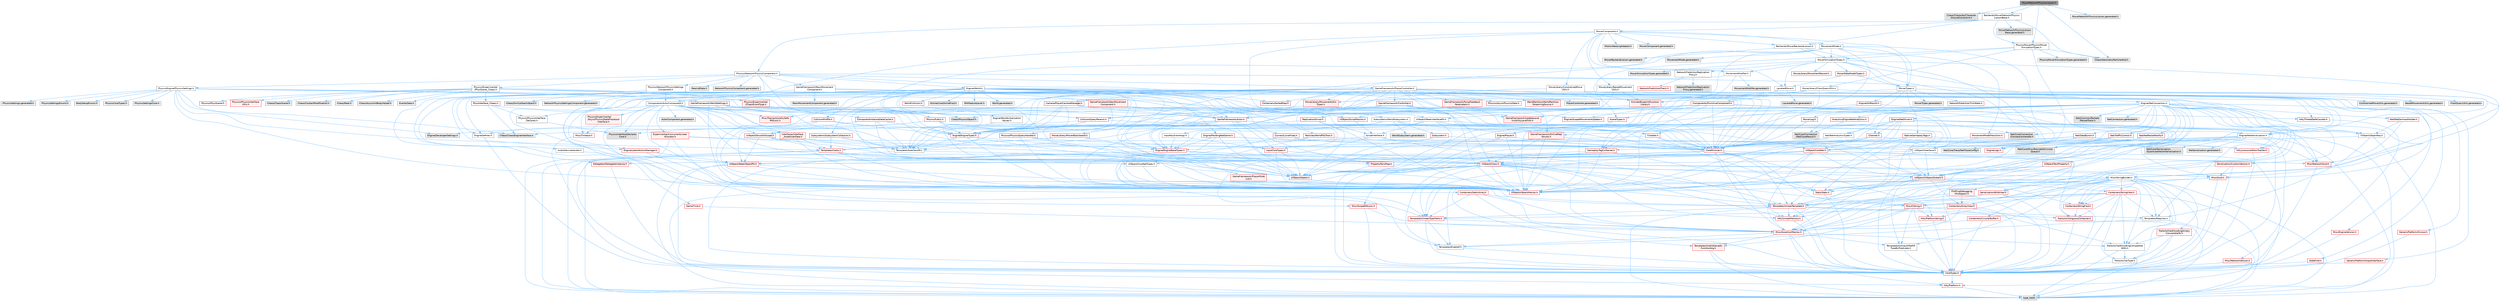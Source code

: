 digraph "MoverNetworkPhysicsLiaison.h"
{
 // INTERACTIVE_SVG=YES
 // LATEX_PDF_SIZE
  bgcolor="transparent";
  edge [fontname=Helvetica,fontsize=10,labelfontname=Helvetica,labelfontsize=10];
  node [fontname=Helvetica,fontsize=10,shape=box,height=0.2,width=0.4];
  Node1 [id="Node000001",label="MoverNetworkPhysicsLiaison.h",height=0.2,width=0.4,color="gray40", fillcolor="grey60", style="filled", fontcolor="black",tooltip=" "];
  Node1 -> Node2 [id="edge1_Node000001_Node000002",color="steelblue1",style="solid",tooltip=" "];
  Node2 [id="Node000002",label="Chaos/Character/Character\lGroundConstraint.h",height=0.2,width=0.4,color="grey60", fillcolor="#E0E0E0", style="filled",tooltip=" "];
  Node1 -> Node3 [id="edge2_Node000001_Node000003",color="steelblue1",style="solid",tooltip=" "];
  Node3 [id="Node000003",label="Chaos/GeometryParticlesfwd.h",height=0.2,width=0.4,color="grey60", fillcolor="#E0E0E0", style="filled",tooltip=" "];
  Node1 -> Node4 [id="edge3_Node000001_Node000004",color="steelblue1",style="solid",tooltip=" "];
  Node4 [id="Node000004",label="Backends/MoverNetworkPhysics\lLiaisonBase.h",height=0.2,width=0.4,color="grey40", fillcolor="white", style="filled",URL="$d6/d54/MoverNetworkPhysicsLiaisonBase_8h.html",tooltip=" "];
  Node4 -> Node3 [id="edge4_Node000004_Node000003",color="steelblue1",style="solid",tooltip=" "];
  Node4 -> Node5 [id="edge5_Node000004_Node000005",color="steelblue1",style="solid",tooltip=" "];
  Node5 [id="Node000005",label="Backends/MoverBackendLiaison.h",height=0.2,width=0.4,color="grey40", fillcolor="white", style="filled",URL="$dc/dce/MoverBackendLiaison_8h.html",tooltip=" "];
  Node5 -> Node6 [id="edge6_Node000005_Node000006",color="steelblue1",style="solid",tooltip=" "];
  Node6 [id="Node000006",label="UObject/Interface.h",height=0.2,width=0.4,color="grey40", fillcolor="white", style="filled",URL="$d7/d91/Interface_8h.html",tooltip=" "];
  Node6 -> Node7 [id="edge7_Node000006_Node000007",color="steelblue1",style="solid",tooltip=" "];
  Node7 [id="Node000007",label="HAL/Platform.h",height=0.2,width=0.4,color="red", fillcolor="#FFF0F0", style="filled",URL="$d9/dd0/Platform_8h.html",tooltip=" "];
  Node7 -> Node10 [id="edge8_Node000007_Node000010",color="steelblue1",style="solid",tooltip=" "];
  Node10 [id="Node000010",label="type_traits",height=0.2,width=0.4,color="grey60", fillcolor="#E0E0E0", style="filled",tooltip=" "];
  Node6 -> Node17 [id="edge9_Node000006_Node000017",color="steelblue1",style="solid",tooltip=" "];
  Node17 [id="Node000017",label="UObject/Object.h",height=0.2,width=0.4,color="red", fillcolor="#FFF0F0", style="filled",URL="$db/dbf/Object_8h.html",tooltip=" "];
  Node17 -> Node281 [id="edge10_Node000017_Node000281",color="steelblue1",style="solid",tooltip=" "];
  Node281 [id="Node000281",label="UObject/ObjectMacros.h",height=0.2,width=0.4,color="red", fillcolor="#FFF0F0", style="filled",URL="$d8/d8d/ObjectMacros_8h.html",tooltip=" "];
  Node6 -> Node281 [id="edge11_Node000006_Node000281",color="steelblue1",style="solid",tooltip=" "];
  Node6 -> Node288 [id="edge12_Node000006_Node000288",color="steelblue1",style="solid",tooltip=" "];
  Node288 [id="Node000288",label="UObject/UObjectGlobals.h",height=0.2,width=0.4,color="red", fillcolor="#FFF0F0", style="filled",URL="$d0/da9/UObjectGlobals_8h.html",tooltip=" "];
  Node288 -> Node185 [id="edge13_Node000288_Node000185",color="steelblue1",style="solid",tooltip=" "];
  Node185 [id="Node000185",label="Containers/ArrayView.h",height=0.2,width=0.4,color="red", fillcolor="#FFF0F0", style="filled",URL="$d7/df4/ArrayView_8h.html",tooltip=" "];
  Node185 -> Node20 [id="edge14_Node000185_Node000020",color="steelblue1",style="solid",tooltip=" "];
  Node20 [id="Node000020",label="CoreTypes.h",height=0.2,width=0.4,color="red", fillcolor="#FFF0F0", style="filled",URL="$dc/dec/CoreTypes_8h.html",tooltip=" "];
  Node20 -> Node7 [id="edge15_Node000020_Node000007",color="steelblue1",style="solid",tooltip=" "];
  Node185 -> Node24 [id="edge16_Node000185_Node000024",color="steelblue1",style="solid",tooltip=" "];
  Node24 [id="Node000024",label="Misc/AssertionMacros.h",height=0.2,width=0.4,color="red", fillcolor="#FFF0F0", style="filled",URL="$d0/dfa/AssertionMacros_8h.html",tooltip=" "];
  Node24 -> Node20 [id="edge17_Node000024_Node000020",color="steelblue1",style="solid",tooltip=" "];
  Node24 -> Node7 [id="edge18_Node000024_Node000007",color="steelblue1",style="solid",tooltip=" "];
  Node24 -> Node61 [id="edge19_Node000024_Node000061",color="steelblue1",style="solid",tooltip=" "];
  Node61 [id="Node000061",label="Templates/EnableIf.h",height=0.2,width=0.4,color="grey40", fillcolor="white", style="filled",URL="$d7/d60/EnableIf_8h.html",tooltip=" "];
  Node61 -> Node20 [id="edge20_Node000061_Node000020",color="steelblue1",style="solid",tooltip=" "];
  Node24 -> Node62 [id="edge21_Node000024_Node000062",color="steelblue1",style="solid",tooltip=" "];
  Node62 [id="Node000062",label="Templates/IsArrayOrRefOf\lTypeByPredicate.h",height=0.2,width=0.4,color="grey40", fillcolor="white", style="filled",URL="$d6/da1/IsArrayOrRefOfTypeByPredicate_8h.html",tooltip=" "];
  Node62 -> Node20 [id="edge22_Node000062_Node000020",color="steelblue1",style="solid",tooltip=" "];
  Node24 -> Node63 [id="edge23_Node000024_Node000063",color="steelblue1",style="solid",tooltip=" "];
  Node63 [id="Node000063",label="Templates/IsValidVariadic\lFunctionArg.h",height=0.2,width=0.4,color="red", fillcolor="#FFF0F0", style="filled",URL="$d0/dc8/IsValidVariadicFunctionArg_8h.html",tooltip=" "];
  Node63 -> Node20 [id="edge24_Node000063_Node000020",color="steelblue1",style="solid",tooltip=" "];
  Node63 -> Node10 [id="edge25_Node000063_Node000010",color="steelblue1",style="solid",tooltip=" "];
  Node24 -> Node65 [id="edge26_Node000024_Node000065",color="steelblue1",style="solid",tooltip=" "];
  Node65 [id="Node000065",label="Traits/IsCharEncodingCompatible\lWith.h",height=0.2,width=0.4,color="grey40", fillcolor="white", style="filled",URL="$df/dd1/IsCharEncodingCompatibleWith_8h.html",tooltip=" "];
  Node65 -> Node10 [id="edge27_Node000065_Node000010",color="steelblue1",style="solid",tooltip=" "];
  Node65 -> Node66 [id="edge28_Node000065_Node000066",color="steelblue1",style="solid",tooltip=" "];
  Node66 [id="Node000066",label="Traits/IsCharType.h",height=0.2,width=0.4,color="grey40", fillcolor="white", style="filled",URL="$db/d51/IsCharType_8h.html",tooltip=" "];
  Node66 -> Node20 [id="edge29_Node000066_Node000020",color="steelblue1",style="solid",tooltip=" "];
  Node185 -> Node97 [id="edge30_Node000185_Node000097",color="steelblue1",style="solid",tooltip=" "];
  Node97 [id="Node000097",label="Templates/UnrealTypeTraits.h",height=0.2,width=0.4,color="red", fillcolor="#FFF0F0", style="filled",URL="$d2/d2d/UnrealTypeTraits_8h.html",tooltip=" "];
  Node97 -> Node20 [id="edge31_Node000097_Node000020",color="steelblue1",style="solid",tooltip=" "];
  Node97 -> Node24 [id="edge32_Node000097_Node000024",color="steelblue1",style="solid",tooltip=" "];
  Node97 -> Node61 [id="edge33_Node000097_Node000061",color="steelblue1",style="solid",tooltip=" "];
  Node185 -> Node10 [id="edge34_Node000185_Node000010",color="steelblue1",style="solid",tooltip=" "];
  Node288 -> Node27 [id="edge35_Node000288_Node000027",color="steelblue1",style="solid",tooltip=" "];
  Node27 [id="Node000027",label="Containers/StringFwd.h",height=0.2,width=0.4,color="red", fillcolor="#FFF0F0", style="filled",URL="$df/d37/StringFwd_8h.html",tooltip=" "];
  Node27 -> Node20 [id="edge36_Node000027_Node000020",color="steelblue1",style="solid",tooltip=" "];
  Node27 -> Node30 [id="edge37_Node000027_Node000030",color="steelblue1",style="solid",tooltip=" "];
  Node30 [id="Node000030",label="Traits/IsContiguousContainer.h",height=0.2,width=0.4,color="red", fillcolor="#FFF0F0", style="filled",URL="$d5/d3c/IsContiguousContainer_8h.html",tooltip=" "];
  Node30 -> Node20 [id="edge38_Node000030_Node000020",color="steelblue1",style="solid",tooltip=" "];
  Node288 -> Node183 [id="edge39_Node000288_Node000183",color="steelblue1",style="solid",tooltip=" "];
  Node183 [id="Node000183",label="Containers/StringView.h",height=0.2,width=0.4,color="red", fillcolor="#FFF0F0", style="filled",URL="$dd/dea/StringView_8h.html",tooltip=" "];
  Node183 -> Node20 [id="edge40_Node000183_Node000020",color="steelblue1",style="solid",tooltip=" "];
  Node183 -> Node27 [id="edge41_Node000183_Node000027",color="steelblue1",style="solid",tooltip=" "];
  Node183 -> Node76 [id="edge42_Node000183_Node000076",color="steelblue1",style="solid",tooltip=" "];
  Node76 [id="Node000076",label="HAL/UnrealMemory.h",height=0.2,width=0.4,color="red", fillcolor="#FFF0F0", style="filled",URL="$d9/d96/UnrealMemory_8h.html",tooltip=" "];
  Node76 -> Node20 [id="edge43_Node000076_Node000020",color="steelblue1",style="solid",tooltip=" "];
  Node183 -> Node152 [id="edge44_Node000183_Node000152",color="steelblue1",style="solid",tooltip=" "];
  Node152 [id="Node000152",label="Misc/CString.h",height=0.2,width=0.4,color="red", fillcolor="#FFF0F0", style="filled",URL="$d2/d49/CString_8h.html",tooltip=" "];
  Node152 -> Node20 [id="edge45_Node000152_Node000020",color="steelblue1",style="solid",tooltip=" "];
  Node152 -> Node78 [id="edge46_Node000152_Node000078",color="steelblue1",style="solid",tooltip=" "];
  Node78 [id="Node000078",label="HAL/PlatformString.h",height=0.2,width=0.4,color="red", fillcolor="#FFF0F0", style="filled",URL="$db/db5/PlatformString_8h.html",tooltip=" "];
  Node78 -> Node20 [id="edge47_Node000078_Node000020",color="steelblue1",style="solid",tooltip=" "];
  Node152 -> Node24 [id="edge48_Node000152_Node000024",color="steelblue1",style="solid",tooltip=" "];
  Node152 -> Node62 [id="edge49_Node000152_Node000062",color="steelblue1",style="solid",tooltip=" "];
  Node152 -> Node63 [id="edge50_Node000152_Node000063",color="steelblue1",style="solid",tooltip=" "];
  Node152 -> Node65 [id="edge51_Node000152_Node000065",color="steelblue1",style="solid",tooltip=" "];
  Node183 -> Node69 [id="edge52_Node000183_Node000069",color="steelblue1",style="solid",tooltip=" "];
  Node69 [id="Node000069",label="Templates/Requires.h",height=0.2,width=0.4,color="grey40", fillcolor="white", style="filled",URL="$dc/d96/Requires_8h.html",tooltip=" "];
  Node69 -> Node61 [id="edge53_Node000069_Node000061",color="steelblue1",style="solid",tooltip=" "];
  Node69 -> Node10 [id="edge54_Node000069_Node000010",color="steelblue1",style="solid",tooltip=" "];
  Node183 -> Node102 [id="edge55_Node000183_Node000102",color="steelblue1",style="solid",tooltip=" "];
  Node102 [id="Node000102",label="Templates/UnrealTemplate.h",height=0.2,width=0.4,color="red", fillcolor="#FFF0F0", style="filled",URL="$d4/d24/UnrealTemplate_8h.html",tooltip=" "];
  Node102 -> Node20 [id="edge56_Node000102_Node000020",color="steelblue1",style="solid",tooltip=" "];
  Node102 -> Node76 [id="edge57_Node000102_Node000076",color="steelblue1",style="solid",tooltip=" "];
  Node102 -> Node97 [id="edge58_Node000102_Node000097",color="steelblue1",style="solid",tooltip=" "];
  Node102 -> Node69 [id="edge59_Node000102_Node000069",color="steelblue1",style="solid",tooltip=" "];
  Node102 -> Node30 [id="edge60_Node000102_Node000030",color="steelblue1",style="solid",tooltip=" "];
  Node102 -> Node10 [id="edge61_Node000102_Node000010",color="steelblue1",style="solid",tooltip=" "];
  Node183 -> Node65 [id="edge62_Node000183_Node000065",color="steelblue1",style="solid",tooltip=" "];
  Node183 -> Node66 [id="edge63_Node000183_Node000066",color="steelblue1",style="solid",tooltip=" "];
  Node183 -> Node30 [id="edge64_Node000183_Node000030",color="steelblue1",style="solid",tooltip=" "];
  Node183 -> Node10 [id="edge65_Node000183_Node000010",color="steelblue1",style="solid",tooltip=" "];
  Node288 -> Node20 [id="edge66_Node000288_Node000020",color="steelblue1",style="solid",tooltip=" "];
  Node288 -> Node24 [id="edge67_Node000288_Node000024",color="steelblue1",style="solid",tooltip=" "];
  Node288 -> Node251 [id="edge68_Node000288_Node000251",color="steelblue1",style="solid",tooltip=" "];
  Node251 [id="Node000251",label="Stats/Stats.h",height=0.2,width=0.4,color="red", fillcolor="#FFF0F0", style="filled",URL="$dc/d09/Stats_8h.html",tooltip=" "];
  Node251 -> Node20 [id="edge69_Node000251_Node000020",color="steelblue1",style="solid",tooltip=" "];
  Node288 -> Node62 [id="edge70_Node000288_Node000062",color="steelblue1",style="solid",tooltip=" "];
  Node288 -> Node102 [id="edge71_Node000288_Node000102",color="steelblue1",style="solid",tooltip=" "];
  Node288 -> Node65 [id="edge72_Node000288_Node000065",color="steelblue1",style="solid",tooltip=" "];
  Node288 -> Node281 [id="edge73_Node000288_Node000281",color="steelblue1",style="solid",tooltip=" "];
  Node5 -> Node323 [id="edge74_Node000005_Node000323",color="steelblue1",style="solid",tooltip=" "];
  Node323 [id="Node000323",label="MoverSimulationTypes.h",height=0.2,width=0.4,color="grey40", fillcolor="white", style="filled",URL="$db/d92/MoverSimulationTypes_8h.html",tooltip=" "];
  Node323 -> Node182 [id="edge75_Node000323_Node000182",color="steelblue1",style="solid",tooltip=" "];
  Node182 [id="Node000182",label="Misc/StringBuilder.h",height=0.2,width=0.4,color="grey40", fillcolor="white", style="filled",URL="$d4/d52/StringBuilder_8h.html",tooltip=" "];
  Node182 -> Node27 [id="edge76_Node000182_Node000027",color="steelblue1",style="solid",tooltip=" "];
  Node182 -> Node183 [id="edge77_Node000182_Node000183",color="steelblue1",style="solid",tooltip=" "];
  Node182 -> Node20 [id="edge78_Node000182_Node000020",color="steelblue1",style="solid",tooltip=" "];
  Node182 -> Node78 [id="edge79_Node000182_Node000078",color="steelblue1",style="solid",tooltip=" "];
  Node182 -> Node76 [id="edge80_Node000182_Node000076",color="steelblue1",style="solid",tooltip=" "];
  Node182 -> Node24 [id="edge81_Node000182_Node000024",color="steelblue1",style="solid",tooltip=" "];
  Node182 -> Node152 [id="edge82_Node000182_Node000152",color="steelblue1",style="solid",tooltip=" "];
  Node182 -> Node61 [id="edge83_Node000182_Node000061",color="steelblue1",style="solid",tooltip=" "];
  Node182 -> Node62 [id="edge84_Node000182_Node000062",color="steelblue1",style="solid",tooltip=" "];
  Node182 -> Node63 [id="edge85_Node000182_Node000063",color="steelblue1",style="solid",tooltip=" "];
  Node182 -> Node69 [id="edge86_Node000182_Node000069",color="steelblue1",style="solid",tooltip=" "];
  Node182 -> Node102 [id="edge87_Node000182_Node000102",color="steelblue1",style="solid",tooltip=" "];
  Node182 -> Node97 [id="edge88_Node000182_Node000097",color="steelblue1",style="solid",tooltip=" "];
  Node182 -> Node65 [id="edge89_Node000182_Node000065",color="steelblue1",style="solid",tooltip=" "];
  Node182 -> Node186 [id="edge90_Node000182_Node000186",color="steelblue1",style="solid",tooltip=" "];
  Node186 [id="Node000186",label="Traits/IsCharEncodingSimply\lConvertibleTo.h",height=0.2,width=0.4,color="red", fillcolor="#FFF0F0", style="filled",URL="$d4/dee/IsCharEncodingSimplyConvertibleTo_8h.html",tooltip=" "];
  Node186 -> Node10 [id="edge91_Node000186_Node000010",color="steelblue1",style="solid",tooltip=" "];
  Node186 -> Node65 [id="edge92_Node000186_Node000065",color="steelblue1",style="solid",tooltip=" "];
  Node186 -> Node66 [id="edge93_Node000186_Node000066",color="steelblue1",style="solid",tooltip=" "];
  Node182 -> Node66 [id="edge94_Node000182_Node000066",color="steelblue1",style="solid",tooltip=" "];
  Node182 -> Node30 [id="edge95_Node000182_Node000030",color="steelblue1",style="solid",tooltip=" "];
  Node182 -> Node10 [id="edge96_Node000182_Node000010",color="steelblue1",style="solid",tooltip=" "];
  Node323 -> Node324 [id="edge97_Node000323_Node000324",color="steelblue1",style="solid",tooltip=" "];
  Node324 [id="Node000324",label="NetworkPredictionReplication\lProxy.h",height=0.2,width=0.4,color="grey40", fillcolor="white", style="filled",URL="$d4/d39/NetworkPredictionReplicationProxy_8h.html",tooltip=" "];
  Node324 -> Node325 [id="edge98_Node000324_Node000325",color="steelblue1",style="solid",tooltip=" "];
  Node325 [id="Node000325",label="NetworkPredictionCheck.h",height=0.2,width=0.4,color="red", fillcolor="#FFF0F0", style="filled",URL="$d9/df4/NetworkPredictionCheck_8h.html",tooltip=" "];
  Node324 -> Node326 [id="edge99_Node000324_Node000326",color="steelblue1",style="solid",tooltip=" "];
  Node326 [id="Node000326",label="NetworkPredictionReplication\lProxy.generated.h",height=0.2,width=0.4,color="grey60", fillcolor="#E0E0E0", style="filled",tooltip=" "];
  Node323 -> Node327 [id="edge100_Node000323_Node000327",color="steelblue1",style="solid",tooltip=" "];
  Node327 [id="Node000327",label="Engine/NetSerialization.h",height=0.2,width=0.4,color="grey40", fillcolor="white", style="filled",URL="$d6/dc9/NetSerialization_8h.html",tooltip=" "];
  Node327 -> Node251 [id="edge101_Node000327_Node000251",color="steelblue1",style="solid",tooltip=" "];
  Node327 -> Node281 [id="edge102_Node000327_Node000281",color="steelblue1",style="solid",tooltip=" "];
  Node327 -> Node328 [id="edge103_Node000327_Node000328",color="steelblue1",style="solid",tooltip=" "];
  Node328 [id="Node000328",label="UObject/Class.h",height=0.2,width=0.4,color="red", fillcolor="#FFF0F0", style="filled",URL="$d4/d05/Class_8h.html",tooltip=" "];
  Node328 -> Node27 [id="edge104_Node000328_Node000027",color="steelblue1",style="solid",tooltip=" "];
  Node328 -> Node20 [id="edge105_Node000328_Node000020",color="steelblue1",style="solid",tooltip=" "];
  Node328 -> Node76 [id="edge106_Node000328_Node000076",color="steelblue1",style="solid",tooltip=" "];
  Node328 -> Node24 [id="edge107_Node000328_Node000024",color="steelblue1",style="solid",tooltip=" "];
  Node328 -> Node152 [id="edge108_Node000328_Node000152",color="steelblue1",style="solid",tooltip=" "];
  Node328 -> Node336 [id="edge109_Node000328_Node000336",color="steelblue1",style="solid",tooltip=" "];
  Node336 [id="Node000336",label="Misc/Guid.h",height=0.2,width=0.4,color="red", fillcolor="#FFF0F0", style="filled",URL="$d6/d2a/Guid_8h.html",tooltip=" "];
  Node336 -> Node27 [id="edge110_Node000336_Node000027",color="steelblue1",style="solid",tooltip=" "];
  Node336 -> Node20 [id="edge111_Node000336_Node000020",color="steelblue1",style="solid",tooltip=" "];
  Node336 -> Node24 [id="edge112_Node000336_Node000024",color="steelblue1",style="solid",tooltip=" "];
  Node328 -> Node368 [id="edge113_Node000328_Node000368",color="steelblue1",style="solid",tooltip=" "];
  Node368 [id="Node000368",label="Misc/ScopeRWLock.h",height=0.2,width=0.4,color="red", fillcolor="#FFF0F0", style="filled",URL="$d7/da1/ScopeRWLock_8h.html",tooltip=" "];
  Node368 -> Node20 [id="edge114_Node000368_Node000020",color="steelblue1",style="solid",tooltip=" "];
  Node368 -> Node24 [id="edge115_Node000368_Node000024",color="steelblue1",style="solid",tooltip=" "];
  Node328 -> Node61 [id="edge116_Node000328_Node000061",color="steelblue1",style="solid",tooltip=" "];
  Node328 -> Node102 [id="edge117_Node000328_Node000102",color="steelblue1",style="solid",tooltip=" "];
  Node328 -> Node97 [id="edge118_Node000328_Node000097",color="steelblue1",style="solid",tooltip=" "];
  Node328 -> Node17 [id="edge119_Node000328_Node000017",color="steelblue1",style="solid",tooltip=" "];
  Node328 -> Node281 [id="edge120_Node000328_Node000281",color="steelblue1",style="solid",tooltip=" "];
  Node328 -> Node288 [id="edge121_Node000328_Node000288",color="steelblue1",style="solid",tooltip=" "];
  Node328 -> Node10 [id="edge122_Node000328_Node000010",color="steelblue1",style="solid",tooltip=" "];
  Node327 -> Node340 [id="edge123_Node000327_Node000340",color="steelblue1",style="solid",tooltip=" "];
  Node340 [id="Node000340",label="Misc/NetworkVersion.h",height=0.2,width=0.4,color="red", fillcolor="#FFF0F0", style="filled",URL="$d7/d4b/NetworkVersion_8h.html",tooltip=" "];
  Node340 -> Node20 [id="edge124_Node000340_Node000020",color="steelblue1",style="solid",tooltip=" "];
  Node327 -> Node430 [id="edge125_Node000327_Node000430",color="steelblue1",style="solid",tooltip=" "];
  Node430 [id="Node000430",label="UObject/CoreNet.h",height=0.2,width=0.4,color="red", fillcolor="#FFF0F0", style="filled",URL="$da/d1a/CoreNet_8h.html",tooltip=" "];
  Node430 -> Node24 [id="edge126_Node000430_Node000024",color="steelblue1",style="solid",tooltip=" "];
  Node430 -> Node431 [id="edge127_Node000430_Node000431",color="steelblue1",style="solid",tooltip=" "];
  Node431 [id="Node000431",label="Misc/NetworkGuid.h",height=0.2,width=0.4,color="red", fillcolor="#FFF0F0", style="filled",URL="$de/d1f/NetworkGuid_8h.html",tooltip=" "];
  Node431 -> Node20 [id="edge128_Node000431_Node000020",color="steelblue1",style="solid",tooltip=" "];
  Node430 -> Node434 [id="edge129_Node000430_Node000434",color="steelblue1",style="solid",tooltip=" "];
  Node434 [id="Node000434",label="Serialization/BitWriter.h",height=0.2,width=0.4,color="red", fillcolor="#FFF0F0", style="filled",URL="$d5/d10/BitWriter_8h.html",tooltip=" "];
  Node434 -> Node20 [id="edge130_Node000434_Node000020",color="steelblue1",style="solid",tooltip=" "];
  Node434 -> Node24 [id="edge131_Node000434_Node000024",color="steelblue1",style="solid",tooltip=" "];
  Node430 -> Node97 [id="edge132_Node000430_Node000097",color="steelblue1",style="solid",tooltip=" "];
  Node430 -> Node328 [id="edge133_Node000430_Node000328",color="steelblue1",style="solid",tooltip=" "];
  Node430 -> Node435 [id="edge134_Node000430_Node000435",color="steelblue1",style="solid",tooltip=" "];
  Node435 [id="Node000435",label="UObject/CoreNetTypes.h",height=0.2,width=0.4,color="grey40", fillcolor="white", style="filled",URL="$d1/dfa/CoreNetTypes_8h.html",tooltip=" "];
  Node435 -> Node281 [id="edge135_Node000435_Node000281",color="steelblue1",style="solid",tooltip=" "];
  Node430 -> Node17 [id="edge136_Node000430_Node000017",color="steelblue1",style="solid",tooltip=" "];
  Node430 -> Node281 [id="edge137_Node000430_Node000281",color="steelblue1",style="solid",tooltip=" "];
  Node430 -> Node288 [id="edge138_Node000430_Node000288",color="steelblue1",style="solid",tooltip=" "];
  Node430 -> Node375 [id="edge139_Node000430_Node000375",color="steelblue1",style="solid",tooltip=" "];
  Node375 [id="Node000375",label="UObject/WeakObjectPtr.h",height=0.2,width=0.4,color="red", fillcolor="#FFF0F0", style="filled",URL="$d6/d96/WeakObjectPtr_8h.html",tooltip=" "];
  Node375 -> Node20 [id="edge140_Node000375_Node000020",color="steelblue1",style="solid",tooltip=" "];
  Node375 -> Node24 [id="edge141_Node000375_Node000024",color="steelblue1",style="solid",tooltip=" "];
  Node375 -> Node102 [id="edge142_Node000375_Node000102",color="steelblue1",style="solid",tooltip=" "];
  Node375 -> Node10 [id="edge143_Node000375_Node000010",color="steelblue1",style="solid",tooltip=" "];
  Node327 -> Node441 [id="edge144_Node000327_Node000441",color="steelblue1",style="solid",tooltip=" "];
  Node441 [id="Node000441",label="EngineLogs.h",height=0.2,width=0.4,color="red", fillcolor="#FFF0F0", style="filled",URL="$d9/de2/EngineLogs_8h.html",tooltip=" "];
  Node327 -> Node442 [id="edge145_Node000327_Node000442",color="steelblue1",style="solid",tooltip=" "];
  Node442 [id="Node000442",label="Net/Core/Serialization\l/QuantizedVectorSerialization.h",height=0.2,width=0.4,color="grey60", fillcolor="#E0E0E0", style="filled",tooltip=" "];
  Node327 -> Node10 [id="edge146_Node000327_Node000010",color="steelblue1",style="solid",tooltip=" "];
  Node327 -> Node443 [id="edge147_Node000327_Node000443",color="steelblue1",style="solid",tooltip=" "];
  Node443 [id="Node000443",label="NetSerialization.generated.h",height=0.2,width=0.4,color="grey60", fillcolor="#E0E0E0", style="filled",tooltip=" "];
  Node323 -> Node444 [id="edge148_Node000323_Node000444",color="steelblue1",style="solid",tooltip=" "];
  Node444 [id="Node000444",label="MoverTypes.h",height=0.2,width=0.4,color="grey40", fillcolor="white", style="filled",URL="$dd/d3e/MoverTypes_8h.html",tooltip=" "];
  Node444 -> Node182 [id="edge149_Node000444_Node000182",color="steelblue1",style="solid",tooltip=" "];
  Node444 -> Node445 [id="edge150_Node000444_Node000445",color="steelblue1",style="solid",tooltip=" "];
  Node445 [id="Node000445",label="Engine/HitResult.h",height=0.2,width=0.4,color="red", fillcolor="#FFF0F0", style="filled",URL="$d6/d76/HitResult_8h.html",tooltip=" "];
  Node445 -> Node380 [id="edge151_Node000445_Node000380",color="steelblue1",style="solid",tooltip=" "];
  Node380 [id="Node000380",label="CoreMinimal.h",height=0.2,width=0.4,color="red", fillcolor="#FFF0F0", style="filled",URL="$d7/d67/CoreMinimal_8h.html",tooltip=" "];
  Node380 -> Node20 [id="edge152_Node000380_Node000020",color="steelblue1",style="solid",tooltip=" "];
  Node380 -> Node24 [id="edge153_Node000380_Node000024",color="steelblue1",style="solid",tooltip=" "];
  Node380 -> Node76 [id="edge154_Node000380_Node000076",color="steelblue1",style="solid",tooltip=" "];
  Node380 -> Node97 [id="edge155_Node000380_Node000097",color="steelblue1",style="solid",tooltip=" "];
  Node380 -> Node61 [id="edge156_Node000380_Node000061",color="steelblue1",style="solid",tooltip=" "];
  Node380 -> Node30 [id="edge157_Node000380_Node000030",color="steelblue1",style="solid",tooltip=" "];
  Node380 -> Node102 [id="edge158_Node000380_Node000102",color="steelblue1",style="solid",tooltip=" "];
  Node380 -> Node78 [id="edge159_Node000380_Node000078",color="steelblue1",style="solid",tooltip=" "];
  Node380 -> Node152 [id="edge160_Node000380_Node000152",color="steelblue1",style="solid",tooltip=" "];
  Node380 -> Node235 [id="edge161_Node000380_Node000235",color="steelblue1",style="solid",tooltip=" "];
  Node235 [id="Node000235",label="Delegates/IDelegateInstance.h",height=0.2,width=0.4,color="red", fillcolor="#FFF0F0", style="filled",URL="$d2/d10/IDelegateInstance_8h.html",tooltip=" "];
  Node235 -> Node20 [id="edge162_Node000235_Node000020",color="steelblue1",style="solid",tooltip=" "];
  Node445 -> Node446 [id="edge163_Node000445_Node000446",color="steelblue1",style="solid",tooltip=" "];
  Node446 [id="Node000446",label="Chaos/PhysicsObject.h",height=0.2,width=0.4,color="grey60", fillcolor="#E0E0E0", style="filled",tooltip=" "];
  Node445 -> Node327 [id="edge164_Node000445_Node000327",color="steelblue1",style="solid",tooltip=" "];
  Node444 -> Node453 [id="edge165_Node000444_Node000453",color="steelblue1",style="solid",tooltip=" "];
  Node453 [id="Node000453",label="NetworkPredictionTickState.h",height=0.2,width=0.4,color="red", fillcolor="#FFF0F0", style="filled",URL="$de/dea/NetworkPredictionTickState_8h.html",tooltip=" "];
  Node444 -> Node455 [id="edge166_Node000444_Node000455",color="steelblue1",style="solid",tooltip=" "];
  Node455 [id="Node000455",label="MoverLog.h",height=0.2,width=0.4,color="red", fillcolor="#FFF0F0", style="filled",URL="$d0/db0/MoverLog_8h.html",tooltip=" "];
  Node455 -> Node380 [id="edge167_Node000455_Node000380",color="steelblue1",style="solid",tooltip=" "];
  Node444 -> Node456 [id="edge168_Node000444_Node000456",color="steelblue1",style="solid",tooltip=" "];
  Node456 [id="Node000456",label="Kismet/BlueprintFunction\lLibrary.h",height=0.2,width=0.4,color="red", fillcolor="#FFF0F0", style="filled",URL="$d3/d94/BlueprintFunctionLibrary_8h.html",tooltip=" "];
  Node456 -> Node380 [id="edge169_Node000456_Node000380",color="steelblue1",style="solid",tooltip=" "];
  Node456 -> Node281 [id="edge170_Node000456_Node000281",color="steelblue1",style="solid",tooltip=" "];
  Node456 -> Node17 [id="edge171_Node000456_Node000017",color="steelblue1",style="solid",tooltip=" "];
  Node456 -> Node475 [id="edge172_Node000456_Node000475",color="steelblue1",style="solid",tooltip=" "];
  Node475 [id="Node000475",label="UObject/ScriptMacros.h",height=0.2,width=0.4,color="red", fillcolor="#FFF0F0", style="filled",URL="$d9/d99/ScriptMacros_8h.html",tooltip=" "];
  Node475 -> Node450 [id="edge173_Node000475_Node000450",color="steelblue1",style="solid",tooltip=" "];
  Node450 [id="Node000450",label="ScriptInterface.h",height=0.2,width=0.4,color="grey40", fillcolor="white", style="filled",URL="$da/d56/ScriptInterface_8h.html",tooltip=" "];
  Node450 -> Node288 [id="edge174_Node000450_Node000288",color="steelblue1",style="solid",tooltip=" "];
  Node450 -> Node449 [id="edge175_Node000450_Node000449",color="steelblue1",style="solid",tooltip=" "];
  Node449 [id="Node000449",label="Templates/Casts.h",height=0.2,width=0.4,color="red", fillcolor="#FFF0F0", style="filled",URL="$d4/d55/Casts_8h.html",tooltip=" "];
  Node449 -> Node20 [id="edge176_Node000449_Node000020",color="steelblue1",style="solid",tooltip=" "];
  Node449 -> Node102 [id="edge177_Node000449_Node000102",color="steelblue1",style="solid",tooltip=" "];
  Node449 -> Node328 [id="edge178_Node000449_Node000328",color="steelblue1",style="solid",tooltip=" "];
  Node449 -> Node17 [id="edge179_Node000449_Node000017",color="steelblue1",style="solid",tooltip=" "];
  Node449 -> Node281 [id="edge180_Node000449_Node000281",color="steelblue1",style="solid",tooltip=" "];
  Node449 -> Node10 [id="edge181_Node000449_Node000010",color="steelblue1",style="solid",tooltip=" "];
  Node450 -> Node102 [id="edge182_Node000450_Node000102",color="steelblue1",style="solid",tooltip=" "];
  Node450 -> Node10 [id="edge183_Node000450_Node000010",color="steelblue1",style="solid",tooltip=" "];
  Node444 -> Node481 [id="edge184_Node000444_Node000481",color="steelblue1",style="solid",tooltip=" "];
  Node481 [id="Node000481",label="NativeGameplayTags.h",height=0.2,width=0.4,color="red", fillcolor="#FFF0F0", style="filled",URL="$da/d7f/NativeGameplayTags_8h.html",tooltip=" "];
  Node481 -> Node380 [id="edge185_Node000481_Node000380",color="steelblue1",style="solid",tooltip=" "];
  Node481 -> Node20 [id="edge186_Node000481_Node000020",color="steelblue1",style="solid",tooltip=" "];
  Node481 -> Node482 [id="edge187_Node000481_Node000482",color="steelblue1",style="solid",tooltip=" "];
  Node482 [id="Node000482",label="GameplayTagContainer.h",height=0.2,width=0.4,color="red", fillcolor="#FFF0F0", style="filled",URL="$d1/d5c/GameplayTagContainer_8h.html",tooltip=" "];
  Node482 -> Node251 [id="edge188_Node000482_Node000251",color="steelblue1",style="solid",tooltip=" "];
  Node482 -> Node281 [id="edge189_Node000482_Node000281",color="steelblue1",style="solid",tooltip=" "];
  Node482 -> Node17 [id="edge190_Node000482_Node000017",color="steelblue1",style="solid",tooltip=" "];
  Node482 -> Node328 [id="edge191_Node000482_Node000328",color="steelblue1",style="solid",tooltip=" "];
  Node481 -> Node102 [id="edge192_Node000481_Node000102",color="steelblue1",style="solid",tooltip=" "];
  Node444 -> Node515 [id="edge193_Node000444_Node000515",color="steelblue1",style="solid",tooltip=" "];
  Node515 [id="Node000515",label="MoverTypes.generated.h",height=0.2,width=0.4,color="grey60", fillcolor="#E0E0E0", style="filled",tooltip=" "];
  Node323 -> Node516 [id="edge194_Node000323_Node000516",color="steelblue1",style="solid",tooltip=" "];
  Node516 [id="Node000516",label="MoveLibrary/MovementRecord.h",height=0.2,width=0.4,color="red", fillcolor="#FFF0F0", style="filled",URL="$d9/d15/MovementRecord_8h.html",tooltip=" "];
  Node323 -> Node518 [id="edge195_Node000323_Node000518",color="steelblue1",style="solid",tooltip=" "];
  Node518 [id="Node000518",label="LayeredMove.h",height=0.2,width=0.4,color="grey40", fillcolor="white", style="filled",URL="$dd/d30/LayeredMove_8h.html",tooltip=" "];
  Node518 -> Node482 [id="edge196_Node000518_Node000482",color="steelblue1",style="solid",tooltip=" "];
  Node518 -> Node519 [id="edge197_Node000518_Node000519",color="steelblue1",style="solid",tooltip=" "];
  Node519 [id="Node000519",label="MoveLibrary/MovementUtils\lTypes.h",height=0.2,width=0.4,color="red", fillcolor="#FFF0F0", style="filled",URL="$dd/d05/MovementUtilsTypes_8h.html",tooltip=" "];
  Node519 -> Node521 [id="edge198_Node000519_Node000521",color="steelblue1",style="solid",tooltip=" "];
  Node521 [id="Node000521",label="CollisionQueryParams.h",height=0.2,width=0.4,color="red", fillcolor="#FFF0F0", style="filled",URL="$d0/d44/CollisionQueryParams_8h.html",tooltip=" "];
  Node521 -> Node380 [id="edge199_Node000521_Node000380",color="steelblue1",style="solid",tooltip=" "];
  Node521 -> Node522 [id="edge200_Node000521_Node000522",color="steelblue1",style="solid",tooltip=" "];
  Node522 [id="Node000522",label="Engine/EngineTypes.h",height=0.2,width=0.4,color="red", fillcolor="#FFF0F0", style="filled",URL="$df/dcf/EngineTypes_8h.html",tooltip=" "];
  Node522 -> Node281 [id="edge201_Node000522_Node000281",color="steelblue1",style="solid",tooltip=" "];
  Node522 -> Node17 [id="edge202_Node000522_Node000017",color="steelblue1",style="solid",tooltip=" "];
  Node522 -> Node328 [id="edge203_Node000522_Node000328",color="steelblue1",style="solid",tooltip=" "];
  Node522 -> Node523 [id="edge204_Node000522_Node000523",color="steelblue1",style="solid",tooltip=" "];
  Node523 [id="Node000523",label="Templates/SubclassOf.h",height=0.2,width=0.4,color="grey40", fillcolor="white", style="filled",URL="$d5/db4/SubclassOf_8h.html",tooltip=" "];
  Node523 -> Node328 [id="edge205_Node000523_Node000328",color="steelblue1",style="solid",tooltip=" "];
  Node523 -> Node10 [id="edge206_Node000523_Node000010",color="steelblue1",style="solid",tooltip=" "];
  Node521 -> Node529 [id="edge207_Node000521_Node000529",color="steelblue1",style="solid",tooltip=" "];
  Node529 [id="Node000529",label="Chaos/ChaosEngineInterface.h",height=0.2,width=0.4,color="grey60", fillcolor="#E0E0E0", style="filled",tooltip=" "];
  Node518 -> Node601 [id="edge208_Node000518_Node000601",color="steelblue1",style="solid",tooltip=" "];
  Node601 [id="Node000601",label="LayeredMove.generated.h",height=0.2,width=0.4,color="grey60", fillcolor="#E0E0E0", style="filled",tooltip=" "];
  Node323 -> Node602 [id="edge209_Node000323_Node000602",color="steelblue1",style="solid",tooltip=" "];
  Node602 [id="Node000602",label="MovementModifier.h",height=0.2,width=0.4,color="grey40", fillcolor="white", style="filled",URL="$d0/dc9/MovementModifier_8h.html",tooltip=" "];
  Node602 -> Node482 [id="edge210_Node000602_Node000482",color="steelblue1",style="solid",tooltip=" "];
  Node602 -> Node519 [id="edge211_Node000602_Node000519",color="steelblue1",style="solid",tooltip=" "];
  Node602 -> Node603 [id="edge212_Node000602_Node000603",color="steelblue1",style="solid",tooltip=" "];
  Node603 [id="Node000603",label="MovementModifier.generated.h",height=0.2,width=0.4,color="grey60", fillcolor="#E0E0E0", style="filled",tooltip=" "];
  Node323 -> Node604 [id="edge213_Node000323_Node000604",color="steelblue1",style="solid",tooltip=" "];
  Node604 [id="Node000604",label="MoverDataModelTypes.h",height=0.2,width=0.4,color="red", fillcolor="#FFF0F0", style="filled",URL="$d7/d8d/MoverDataModelTypes_8h.html",tooltip=" "];
  Node604 -> Node444 [id="edge214_Node000604_Node000444",color="steelblue1",style="solid",tooltip=" "];
  Node604 -> Node518 [id="edge215_Node000604_Node000518",color="steelblue1",style="solid",tooltip=" "];
  Node323 -> Node6 [id="edge216_Node000323_Node000006",color="steelblue1",style="solid",tooltip=" "];
  Node323 -> Node606 [id="edge217_Node000323_Node000606",color="steelblue1",style="solid",tooltip=" "];
  Node606 [id="Node000606",label="MoverSimulationTypes.generated.h",height=0.2,width=0.4,color="grey60", fillcolor="#E0E0E0", style="filled",tooltip=" "];
  Node5 -> Node607 [id="edge218_Node000005_Node000607",color="steelblue1",style="solid",tooltip=" "];
  Node607 [id="Node000607",label="MoverBackendLiaison.generated.h",height=0.2,width=0.4,color="grey60", fillcolor="#E0E0E0", style="filled",tooltip=" "];
  Node4 -> Node608 [id="edge219_Node000004_Node000608",color="steelblue1",style="solid",tooltip=" "];
  Node608 [id="Node000608",label="MoverComponent.h",height=0.2,width=0.4,color="grey40", fillcolor="white", style="filled",URL="$dc/d95/MoverComponent_8h.html",tooltip=" "];
  Node608 -> Node584 [id="edge220_Node000608_Node000584",color="steelblue1",style="solid",tooltip=" "];
  Node584 [id="Node000584",label="Components/ActorComponent.h",height=0.2,width=0.4,color="grey40", fillcolor="white", style="filled",URL="$da/db1/ActorComponent_8h.html",tooltip=" "];
  Node584 -> Node281 [id="edge221_Node000584_Node000281",color="steelblue1",style="solid",tooltip=" "];
  Node584 -> Node288 [id="edge222_Node000584_Node000288",color="steelblue1",style="solid",tooltip=" "];
  Node584 -> Node17 [id="edge223_Node000584_Node000017",color="steelblue1",style="solid",tooltip=" "];
  Node584 -> Node523 [id="edge224_Node000584_Node000523",color="steelblue1",style="solid",tooltip=" "];
  Node584 -> Node522 [id="edge225_Node000584_Node000522",color="steelblue1",style="solid",tooltip=" "];
  Node584 -> Node585 [id="edge226_Node000584_Node000585",color="steelblue1",style="solid",tooltip=" "];
  Node585 [id="Node000585",label="Engine/EngineBaseTypes.h",height=0.2,width=0.4,color="red", fillcolor="#FFF0F0", style="filled",URL="$d6/d1a/EngineBaseTypes_8h.html",tooltip=" "];
  Node585 -> Node281 [id="edge227_Node000585_Node000281",color="steelblue1",style="solid",tooltip=" "];
  Node585 -> Node17 [id="edge228_Node000585_Node000017",color="steelblue1",style="solid",tooltip=" "];
  Node585 -> Node328 [id="edge229_Node000585_Node000328",color="steelblue1",style="solid",tooltip=" "];
  Node585 -> Node375 [id="edge230_Node000585_Node000375",color="steelblue1",style="solid",tooltip=" "];
  Node584 -> Node435 [id="edge231_Node000584_Node000435",color="steelblue1",style="solid",tooltip=" "];
  Node584 -> Node475 [id="edge232_Node000584_Node000475",color="steelblue1",style="solid",tooltip=" "];
  Node584 -> Node588 [id="edge233_Node000584_Node000588",color="steelblue1",style="solid",tooltip=" "];
  Node588 [id="Node000588",label="Interfaces/Interface\l_AssetUserData.h",height=0.2,width=0.4,color="red", fillcolor="#FFF0F0", style="filled",URL="$de/d85/Interface__AssetUserData_8h.html",tooltip=" "];
  Node588 -> Node281 [id="edge234_Node000588_Node000281",color="steelblue1",style="solid",tooltip=" "];
  Node588 -> Node523 [id="edge235_Node000588_Node000523",color="steelblue1",style="solid",tooltip=" "];
  Node588 -> Node449 [id="edge236_Node000588_Node000449",color="steelblue1",style="solid",tooltip=" "];
  Node588 -> Node6 [id="edge237_Node000588_Node000006",color="steelblue1",style="solid",tooltip=" "];
  Node584 -> Node582 [id="edge238_Node000584_Node000582",color="steelblue1",style="solid",tooltip=" "];
  Node582 [id="Node000582",label="UObject/StructOnScope.h",height=0.2,width=0.4,color="red", fillcolor="#FFF0F0", style="filled",URL="$df/dbd/StructOnScope_8h.html",tooltip=" "];
  Node582 -> Node328 [id="edge239_Node000582_Node000328",color="steelblue1",style="solid",tooltip=" "];
  Node582 -> Node375 [id="edge240_Node000582_Node000375",color="steelblue1",style="solid",tooltip=" "];
  Node582 -> Node449 [id="edge241_Node000582_Node000449",color="steelblue1",style="solid",tooltip=" "];
  Node584 -> Node592 [id="edge242_Node000584_Node000592",color="steelblue1",style="solid",tooltip=" "];
  Node592 [id="Node000592",label="PhysicsInterfaceDeclares\lCore.h",height=0.2,width=0.4,color="grey60", fillcolor="#E0E0E0", style="filled",tooltip=" "];
  Node584 -> Node593 [id="edge243_Node000584_Node000593",color="steelblue1",style="solid",tooltip=" "];
  Node593 [id="Node000593",label="PropertyPairsMap.h",height=0.2,width=0.4,color="red", fillcolor="#FFF0F0", style="filled",URL="$d3/d63/PropertyPairsMap_8h.html",tooltip=" "];
  Node593 -> Node20 [id="edge244_Node000593_Node000020",color="steelblue1",style="solid",tooltip=" "];
  Node593 -> Node182 [id="edge245_Node000593_Node000182",color="steelblue1",style="solid",tooltip=" "];
  Node584 -> Node581 [id="edge246_Node000584_Node000581",color="steelblue1",style="solid",tooltip=" "];
  Node581 [id="Node000581",label="ComponentInstanceDataCache.h",height=0.2,width=0.4,color="red", fillcolor="#FFF0F0", style="filled",URL="$d7/dc3/ComponentInstanceDataCache_8h.html",tooltip=" "];
  Node581 -> Node523 [id="edge247_Node000581_Node000523",color="steelblue1",style="solid",tooltip=" "];
  Node581 -> Node17 [id="edge248_Node000581_Node000017",color="steelblue1",style="solid",tooltip=" "];
  Node581 -> Node582 [id="edge249_Node000581_Node000582",color="steelblue1",style="solid",tooltip=" "];
  Node581 -> Node522 [id="edge250_Node000581_Node000522",color="steelblue1",style="solid",tooltip=" "];
  Node584 -> Node538 [id="edge251_Node000584_Node000538",color="steelblue1",style="solid",tooltip=" "];
  Node538 [id="Node000538",label="Experimental/ConcurrentLinear\lAllocator.h",height=0.2,width=0.4,color="red", fillcolor="#FFF0F0", style="filled",URL="$d7/d84/ConcurrentLinearAllocator_8h.html",tooltip=" "];
  Node538 -> Node10 [id="edge252_Node000538_Node000010",color="steelblue1",style="solid",tooltip=" "];
  Node538 -> Node76 [id="edge253_Node000538_Node000076",color="steelblue1",style="solid",tooltip=" "];
  Node538 -> Node262 [id="edge254_Node000538_Node000262",color="steelblue1",style="solid",tooltip=" "];
  Node262 [id="Node000262",label="HAL/LowLevelMemTracker.h",height=0.2,width=0.4,color="red", fillcolor="#FFF0F0", style="filled",URL="$d0/d14/LowLevelMemTracker_8h.html",tooltip=" "];
  Node262 -> Node20 [id="edge255_Node000262_Node000020",color="steelblue1",style="solid",tooltip=" "];
  Node538 -> Node97 [id="edge256_Node000538_Node000097",color="steelblue1",style="solid",tooltip=" "];
  Node584 -> Node368 [id="edge257_Node000584_Node000368",color="steelblue1",style="solid",tooltip=" "];
  Node584 -> Node545 [id="edge258_Node000584_Node000545",color="steelblue1",style="solid",tooltip=" "];
  Node545 [id="Node000545",label="Misc/Timeout.h",height=0.2,width=0.4,color="red", fillcolor="#FFF0F0", style="filled",URL="$dd/d01/Timeout_8h.html",tooltip=" "];
  Node545 -> Node20 [id="edge259_Node000545_Node000020",color="steelblue1",style="solid",tooltip=" "];
  Node584 -> Node595 [id="edge260_Node000584_Node000595",color="steelblue1",style="solid",tooltip=" "];
  Node595 [id="Node000595",label="Misc/TransactionallySafe\lRWLock.h",height=0.2,width=0.4,color="red", fillcolor="#FFF0F0", style="filled",URL="$d8/d74/TransactionallySafeRWLock_8h.html",tooltip=" "];
  Node584 -> Node596 [id="edge261_Node000584_Node000596",color="steelblue1",style="solid",tooltip=" "];
  Node596 [id="Node000596",label="Physics/Experimental\l/AsyncPhysicsStateProcessor\lInterface.h",height=0.2,width=0.4,color="red", fillcolor="#FFF0F0", style="filled",URL="$da/d28/AsyncPhysicsStateProcessorInterface_8h.html",tooltip=" "];
  Node596 -> Node545 [id="edge262_Node000596_Node000545",color="steelblue1",style="solid",tooltip=" "];
  Node584 -> Node597 [id="edge263_Node000584_Node000597",color="steelblue1",style="solid",tooltip=" "];
  Node597 [id="Node000597",label="ActorComponent.generated.h",height=0.2,width=0.4,color="grey60", fillcolor="#E0E0E0", style="filled",tooltip=" "];
  Node608 -> Node609 [id="edge264_Node000608_Node000609",color="steelblue1",style="solid",tooltip=" "];
  Node609 [id="Node000609",label="MotionWarpingAdapter.h",height=0.2,width=0.4,color="grey60", fillcolor="#E0E0E0", style="filled",tooltip=" "];
  Node608 -> Node610 [id="edge265_Node000608_Node000610",color="steelblue1",style="solid",tooltip=" "];
  Node610 [id="Node000610",label="MovementMode.h",height=0.2,width=0.4,color="grey40", fillcolor="white", style="filled",URL="$d1/de0/MovementMode_8h.html",tooltip=" "];
  Node610 -> Node380 [id="edge266_Node000610_Node000380",color="steelblue1",style="solid",tooltip=" "];
  Node610 -> Node482 [id="edge267_Node000610_Node000482",color="steelblue1",style="solid",tooltip=" "];
  Node610 -> Node323 [id="edge268_Node000610_Node000323",color="steelblue1",style="solid",tooltip=" "];
  Node610 -> Node444 [id="edge269_Node000610_Node000444",color="steelblue1",style="solid",tooltip=" "];
  Node610 -> Node611 [id="edge270_Node000610_Node000611",color="steelblue1",style="solid",tooltip=" "];
  Node611 [id="Node000611",label="MoveLibrary/MoverBlackboard.h",height=0.2,width=0.4,color="red", fillcolor="#FFF0F0", style="filled",URL="$d2/d87/MoverBlackboard_8h.html",tooltip=" "];
  Node611 -> Node17 [id="edge271_Node000611_Node000017",color="steelblue1",style="solid",tooltip=" "];
  Node611 -> Node449 [id="edge272_Node000611_Node000449",color="steelblue1",style="solid",tooltip=" "];
  Node610 -> Node613 [id="edge273_Node000610_Node000613",color="steelblue1",style="solid",tooltip=" "];
  Node613 [id="Node000613",label="MovementModeTransition.h",height=0.2,width=0.4,color="red", fillcolor="#FFF0F0", style="filled",URL="$da/d98/MovementModeTransition_8h.html",tooltip=" "];
  Node613 -> Node380 [id="edge274_Node000613_Node000380",color="steelblue1",style="solid",tooltip=" "];
  Node613 -> Node6 [id="edge275_Node000613_Node000006",color="steelblue1",style="solid",tooltip=" "];
  Node610 -> Node6 [id="edge276_Node000610_Node000006",color="steelblue1",style="solid",tooltip=" "];
  Node610 -> Node523 [id="edge277_Node000610_Node000523",color="steelblue1",style="solid",tooltip=" "];
  Node610 -> Node615 [id="edge278_Node000610_Node000615",color="steelblue1",style="solid",tooltip=" "];
  Node615 [id="Node000615",label="MovementMode.generated.h",height=0.2,width=0.4,color="grey60", fillcolor="#E0E0E0", style="filled",tooltip=" "];
  Node608 -> Node444 [id="edge279_Node000608_Node000444",color="steelblue1",style="solid",tooltip=" "];
  Node608 -> Node518 [id="edge280_Node000608_Node000518",color="steelblue1",style="solid",tooltip=" "];
  Node608 -> Node616 [id="edge281_Node000608_Node000616",color="steelblue1",style="solid",tooltip=" "];
  Node616 [id="Node000616",label="MoveLibrary/BasedMovement\lUtils.h",height=0.2,width=0.4,color="grey40", fillcolor="white", style="filled",URL="$d8/d85/BasedMovementUtils_8h.html",tooltip=" "];
  Node616 -> Node456 [id="edge282_Node000616_Node000456",color="steelblue1",style="solid",tooltip=" "];
  Node616 -> Node585 [id="edge283_Node000616_Node000585",color="steelblue1",style="solid",tooltip=" "];
  Node616 -> Node617 [id="edge284_Node000616_Node000617",color="steelblue1",style="solid",tooltip=" "];
  Node617 [id="Node000617",label="BasedMovementUtils.generated.h",height=0.2,width=0.4,color="grey60", fillcolor="#E0E0E0", style="filled",tooltip=" "];
  Node608 -> Node618 [id="edge285_Node000608_Node000618",color="steelblue1",style="solid",tooltip=" "];
  Node618 [id="Node000618",label="MoveLibrary/ConstrainedMove\lUtils.h",height=0.2,width=0.4,color="grey40", fillcolor="white", style="filled",URL="$d4/daa/ConstrainedMoveUtils_8h.html",tooltip=" "];
  Node618 -> Node456 [id="edge286_Node000618_Node000456",color="steelblue1",style="solid",tooltip=" "];
  Node618 -> Node585 [id="edge287_Node000618_Node000585",color="steelblue1",style="solid",tooltip=" "];
  Node618 -> Node619 [id="edge288_Node000618_Node000619",color="steelblue1",style="solid",tooltip=" "];
  Node619 [id="Node000619",label="ConstrainedMoveUtils.generated.h",height=0.2,width=0.4,color="grey60", fillcolor="#E0E0E0", style="filled",tooltip=" "];
  Node608 -> Node602 [id="edge289_Node000608_Node000602",color="steelblue1",style="solid",tooltip=" "];
  Node608 -> Node5 [id="edge290_Node000608_Node000005",color="steelblue1",style="solid",tooltip=" "];
  Node608 -> Node448 [id="edge291_Node000608_Node000448",color="steelblue1",style="solid",tooltip=" "];
  Node448 [id="Node000448",label="UObject/WeakInterfacePtr.h",height=0.2,width=0.4,color="grey40", fillcolor="white", style="filled",URL="$da/d4e/WeakInterfacePtr_8h.html",tooltip=" "];
  Node448 -> Node380 [id="edge292_Node000448_Node000380",color="steelblue1",style="solid",tooltip=" "];
  Node448 -> Node17 [id="edge293_Node000448_Node000017",color="steelblue1",style="solid",tooltip=" "];
  Node448 -> Node375 [id="edge294_Node000448_Node000375",color="steelblue1",style="solid",tooltip=" "];
  Node448 -> Node449 [id="edge295_Node000448_Node000449",color="steelblue1",style="solid",tooltip=" "];
  Node448 -> Node450 [id="edge296_Node000448_Node000450",color="steelblue1",style="solid",tooltip=" "];
  Node448 -> Node10 [id="edge297_Node000448_Node000010",color="steelblue1",style="solid",tooltip=" "];
  Node608 -> Node620 [id="edge298_Node000608_Node000620",color="steelblue1",style="solid",tooltip=" "];
  Node620 [id="Node000620",label="MoverComponent.generated.h",height=0.2,width=0.4,color="grey60", fillcolor="#E0E0E0", style="filled",tooltip=" "];
  Node4 -> Node621 [id="edge299_Node000004_Node000621",color="steelblue1",style="solid",tooltip=" "];
  Node621 [id="Node000621",label="Physics/NetworkPhysicsComponent.h",height=0.2,width=0.4,color="grey40", fillcolor="white", style="filled",URL="$d5/dcb/NetworkPhysicsComponent_8h.html",tooltip=" "];
  Node621 -> Node622 [id="edge300_Node000621_Node000622",color="steelblue1",style="solid",tooltip=" "];
  Node622 [id="Node000622",label="RewindData.h",height=0.2,width=0.4,color="grey60", fillcolor="#E0E0E0", style="filled",tooltip=" "];
  Node621 -> Node584 [id="edge301_Node000621_Node000584",color="steelblue1",style="solid",tooltip=" "];
  Node621 -> Node623 [id="edge302_Node000621_Node000623",color="steelblue1",style="solid",tooltip=" "];
  Node623 [id="Node000623",label="GameFramework/PawnMovement\lComponent.h",height=0.2,width=0.4,color="grey40", fillcolor="white", style="filled",URL="$db/d7b/PawnMovementComponent_8h.html",tooltip=" "];
  Node623 -> Node380 [id="edge303_Node000623_Node000380",color="steelblue1",style="solid",tooltip=" "];
  Node623 -> Node281 [id="edge304_Node000623_Node000281",color="steelblue1",style="solid",tooltip=" "];
  Node623 -> Node624 [id="edge305_Node000623_Node000624",color="steelblue1",style="solid",tooltip=" "];
  Node624 [id="Node000624",label="GameFramework/NavMovement\lComponent.h",height=0.2,width=0.4,color="red", fillcolor="#FFF0F0", style="filled",URL="$de/d97/NavMovementComponent_8h.html",tooltip=" "];
  Node624 -> Node380 [id="edge306_Node000624_Node000380",color="steelblue1",style="solid",tooltip=" "];
  Node624 -> Node281 [id="edge307_Node000624_Node000281",color="steelblue1",style="solid",tooltip=" "];
  Node624 -> Node522 [id="edge308_Node000624_Node000522",color="steelblue1",style="solid",tooltip=" "];
  Node624 -> Node629 [id="edge309_Node000624_Node000629",color="steelblue1",style="solid",tooltip=" "];
  Node629 [id="Node000629",label="GameFramework/Actor.h",height=0.2,width=0.4,color="red", fillcolor="#FFF0F0", style="filled",URL="$d0/d43/Actor_8h.html",tooltip=" "];
  Node629 -> Node251 [id="edge310_Node000629_Node000251",color="steelblue1",style="solid",tooltip=" "];
  Node629 -> Node281 [id="edge311_Node000629_Node000281",color="steelblue1",style="solid",tooltip=" "];
  Node629 -> Node17 [id="edge312_Node000629_Node000017",color="steelblue1",style="solid",tooltip=" "];
  Node629 -> Node630 [id="edge313_Node000629_Node000630",color="steelblue1",style="solid",tooltip=" "];
  Node630 [id="Node000630",label="InputCoreTypes.h",height=0.2,width=0.4,color="red", fillcolor="#FFF0F0", style="filled",URL="$de/d34/InputCoreTypes_8h.html",tooltip=" "];
  Node630 -> Node281 [id="edge314_Node000630_Node000281",color="steelblue1",style="solid",tooltip=" "];
  Node630 -> Node17 [id="edge315_Node000630_Node000017",color="steelblue1",style="solid",tooltip=" "];
  Node630 -> Node328 [id="edge316_Node000630_Node000328",color="steelblue1",style="solid",tooltip=" "];
  Node629 -> Node69 [id="edge317_Node000629_Node000069",color="steelblue1",style="solid",tooltip=" "];
  Node629 -> Node523 [id="edge318_Node000629_Node000523",color="steelblue1",style="solid",tooltip=" "];
  Node629 -> Node522 [id="edge319_Node000629_Node000522",color="steelblue1",style="solid",tooltip=" "];
  Node629 -> Node585 [id="edge320_Node000629_Node000585",color="steelblue1",style="solid",tooltip=" "];
  Node629 -> Node593 [id="edge321_Node000629_Node000593",color="steelblue1",style="solid",tooltip=" "];
  Node623 -> Node655 [id="edge322_Node000623_Node000655",color="steelblue1",style="solid",tooltip=" "];
  Node655 [id="Node000655",label="PawnMovementComponent.generated.h",height=0.2,width=0.4,color="grey60", fillcolor="#E0E0E0", style="filled",tooltip=" "];
  Node621 -> Node656 [id="edge323_Node000621_Node000656",color="steelblue1",style="solid",tooltip=" "];
  Node656 [id="Node000656",label="GameFramework/PlayerController.h",height=0.2,width=0.4,color="grey40", fillcolor="white", style="filled",URL="$db/db4/PlayerController_8h.html",tooltip=" "];
  Node656 -> Node657 [id="edge324_Node000656_Node000657",color="steelblue1",style="solid",tooltip=" "];
  Node657 [id="Node000657",label="SlateFwd.h",height=0.2,width=0.4,color="red", fillcolor="#FFF0F0", style="filled",URL="$db/df5/SlateFwd_8h.html",tooltip=" "];
  Node657 -> Node20 [id="edge325_Node000657_Node000020",color="steelblue1",style="solid",tooltip=" "];
  Node656 -> Node281 [id="edge326_Node000656_Node000281",color="steelblue1",style="solid",tooltip=" "];
  Node656 -> Node290 [id="edge327_Node000656_Node000290",color="steelblue1",style="solid",tooltip=" "];
  Node290 [id="Node000290",label="Containers/SortedMap.h",height=0.2,width=0.4,color="red", fillcolor="#FFF0F0", style="filled",URL="$d1/dcf/SortedMap_8h.html",tooltip=" "];
  Node656 -> Node418 [id="edge328_Node000656_Node000418",color="steelblue1",style="solid",tooltip=" "];
  Node418 [id="Node000418",label="Containers/StaticArray.h",height=0.2,width=0.4,color="red", fillcolor="#FFF0F0", style="filled",URL="$d3/dd5/StaticArray_8h.html",tooltip=" "];
  Node418 -> Node20 [id="edge329_Node000418_Node000020",color="steelblue1",style="solid",tooltip=" "];
  Node418 -> Node24 [id="edge330_Node000418_Node000024",color="steelblue1",style="solid",tooltip=" "];
  Node418 -> Node102 [id="edge331_Node000418_Node000102",color="steelblue1",style="solid",tooltip=" "];
  Node418 -> Node97 [id="edge332_Node000418_Node000097",color="steelblue1",style="solid",tooltip=" "];
  Node656 -> Node336 [id="edge333_Node000656_Node000336",color="steelblue1",style="solid",tooltip=" "];
  Node656 -> Node630 [id="edge334_Node000656_Node000630",color="steelblue1",style="solid",tooltip=" "];
  Node656 -> Node523 [id="edge335_Node000656_Node000523",color="steelblue1",style="solid",tooltip=" "];
  Node656 -> Node327 [id="edge336_Node000656_Node000327",color="steelblue1",style="solid",tooltip=" "];
  Node656 -> Node522 [id="edge337_Node000656_Node000522",color="steelblue1",style="solid",tooltip=" "];
  Node656 -> Node585 [id="edge338_Node000656_Node000585",color="steelblue1",style="solid",tooltip=" "];
  Node656 -> Node658 [id="edge339_Node000656_Node000658",color="steelblue1",style="solid",tooltip=" "];
  Node658 [id="Node000658",label="Engine/LatentActionManager.h",height=0.2,width=0.4,color="red", fillcolor="#FFF0F0", style="filled",URL="$db/dd9/LatentActionManager_8h.html",tooltip=" "];
  Node658 -> Node281 [id="edge340_Node000658_Node000281",color="steelblue1",style="solid",tooltip=" "];
  Node658 -> Node375 [id="edge341_Node000658_Node000375",color="steelblue1",style="solid",tooltip=" "];
  Node656 -> Node660 [id="edge342_Node000656_Node000660",color="steelblue1",style="solid",tooltip=" "];
  Node660 [id="Node000660",label="SceneTypes.h",height=0.2,width=0.4,color="red", fillcolor="#FFF0F0", style="filled",URL="$d0/dc4/SceneTypes_8h.html",tooltip=" "];
  Node660 -> Node281 [id="edge343_Node000660_Node000281",color="steelblue1",style="solid",tooltip=" "];
  Node656 -> Node665 [id="edge344_Node000656_Node000665",color="steelblue1",style="solid",tooltip=" "];
  Node665 [id="Node000665",label="GameFramework/Controller.h",height=0.2,width=0.4,color="red", fillcolor="#FFF0F0", style="filled",URL="$de/d4a/Controller_8h.html",tooltip=" "];
  Node665 -> Node281 [id="edge345_Node000665_Node000281",color="steelblue1",style="solid",tooltip=" "];
  Node665 -> Node430 [id="edge346_Node000665_Node000430",color="steelblue1",style="solid",tooltip=" "];
  Node665 -> Node629 [id="edge347_Node000665_Node000629",color="steelblue1",style="solid",tooltip=" "];
  Node656 -> Node667 [id="edge348_Node000656_Node000667",color="steelblue1",style="solid",tooltip=" "];
  Node667 [id="Node000667",label="UObject/TextProperty.h",height=0.2,width=0.4,color="red", fillcolor="#FFF0F0", style="filled",URL="$d5/d51/TextProperty_8h.html",tooltip=" "];
  Node667 -> Node20 [id="edge349_Node000667_Node000020",color="steelblue1",style="solid",tooltip=" "];
  Node667 -> Node281 [id="edge350_Node000667_Node000281",color="steelblue1",style="solid",tooltip=" "];
  Node667 -> Node288 [id="edge351_Node000667_Node000288",color="steelblue1",style="solid",tooltip=" "];
  Node656 -> Node668 [id="edge352_Node000656_Node000668",color="steelblue1",style="solid",tooltip=" "];
  Node668 [id="Node000668",label="GameFramework/PlayerMute\lList.h",height=0.2,width=0.4,color="red", fillcolor="#FFF0F0", style="filled",URL="$d7/d72/PlayerMuteList_8h.html",tooltip=" "];
  Node668 -> Node281 [id="edge353_Node000668_Node000281",color="steelblue1",style="solid",tooltip=" "];
  Node656 -> Node672 [id="edge354_Node000656_Node000672",color="steelblue1",style="solid",tooltip=" "];
  Node672 [id="Node000672",label="GameFramework/OnlineRepl\lStructs.h",height=0.2,width=0.4,color="red", fillcolor="#FFF0F0", style="filled",URL="$d5/deb/OnlineReplStructs_8h.html",tooltip=" "];
  Node672 -> Node380 [id="edge355_Node000672_Node000380",color="steelblue1",style="solid",tooltip=" "];
  Node672 -> Node281 [id="edge356_Node000672_Node000281",color="steelblue1",style="solid",tooltip=" "];
  Node672 -> Node328 [id="edge357_Node000672_Node000328",color="steelblue1",style="solid",tooltip=" "];
  Node656 -> Node674 [id="edge358_Node000656_Node000674",color="steelblue1",style="solid",tooltip=" "];
  Node674 [id="Node000674",label="Camera/PlayerCameraManager.h",height=0.2,width=0.4,color="red", fillcolor="#FFF0F0", style="filled",URL="$d6/da6/PlayerCameraManager_8h.html",tooltip=" "];
  Node674 -> Node281 [id="edge359_Node000674_Node000281",color="steelblue1",style="solid",tooltip=" "];
  Node674 -> Node523 [id="edge360_Node000674_Node000523",color="steelblue1",style="solid",tooltip=" "];
  Node674 -> Node522 [id="edge361_Node000674_Node000522",color="steelblue1",style="solid",tooltip=" "];
  Node674 -> Node629 [id="edge362_Node000674_Node000629",color="steelblue1",style="solid",tooltip=" "];
  Node674 -> Node450 [id="edge363_Node000674_Node000450",color="steelblue1",style="solid",tooltip=" "];
  Node656 -> Node685 [id="edge364_Node000656_Node000685",color="steelblue1",style="solid",tooltip=" "];
  Node685 [id="Node000685",label="GameFramework/ForceFeedback\lParameters.h",height=0.2,width=0.4,color="red", fillcolor="#FFF0F0", style="filled",URL="$de/d4a/ForceFeedbackParameters_8h.html",tooltip=" "];
  Node656 -> Node687 [id="edge365_Node000656_Node000687",color="steelblue1",style="solid",tooltip=" "];
  Node687 [id="Node000687",label="GameFramework/UpdateLevel\lVisibilityLevelInfo.h",height=0.2,width=0.4,color="red", fillcolor="#FFF0F0", style="filled",URL="$db/dfe/UpdateLevelVisibilityLevelInfo_8h.html",tooltip=" "];
  Node656 -> Node689 [id="edge366_Node000656_Node000689",color="steelblue1",style="solid",tooltip=" "];
  Node689 [id="Node000689",label="GenericPlatform/ICursor.h",height=0.2,width=0.4,color="red", fillcolor="#FFF0F0", style="filled",URL="$d3/d9a/ICursor_8h.html",tooltip=" "];
  Node689 -> Node20 [id="edge367_Node000689_Node000020",color="steelblue1",style="solid",tooltip=" "];
  Node656 -> Node690 [id="edge368_Node000656_Node000690",color="steelblue1",style="solid",tooltip=" "];
  Node690 [id="Node000690",label="GenericPlatform/IInputInterface.h",height=0.2,width=0.4,color="red", fillcolor="#FFF0F0", style="filled",URL="$de/ddf/IInputInterface_8h.html",tooltip=" "];
  Node690 -> Node20 [id="edge369_Node000690_Node000020",color="steelblue1",style="solid",tooltip=" "];
  Node656 -> Node691 [id="edge370_Node000656_Node000691",color="steelblue1",style="solid",tooltip=" "];
  Node691 [id="Node000691",label="Physics/AsyncPhysicsData.h",height=0.2,width=0.4,color="red", fillcolor="#FFF0F0", style="filled",URL="$da/d1f/AsyncPhysicsData_8h.html",tooltip=" "];
  Node656 -> Node693 [id="edge371_Node000656_Node000693",color="steelblue1",style="solid",tooltip=" "];
  Node693 [id="Node000693",label="WorldPartition/WorldPartition\lStreamingSource.h",height=0.2,width=0.4,color="red", fillcolor="#FFF0F0", style="filled",URL="$db/d66/WorldPartitionStreamingSource_8h.html",tooltip=" "];
  Node656 -> Node580 [id="edge372_Node000656_Node000580",color="steelblue1",style="solid",tooltip=" "];
  Node580 [id="Node000580",label="EngineDefines.h",height=0.2,width=0.4,color="grey40", fillcolor="white", style="filled",URL="$de/d63/EngineDefines_8h.html",tooltip=" "];
  Node580 -> Node7 [id="edge373_Node000580_Node000007",color="steelblue1",style="solid",tooltip=" "];
  Node656 -> Node695 [id="edge374_Node000656_Node000695",color="steelblue1",style="solid",tooltip=" "];
  Node695 [id="Node000695",label="InputKeyEventArgs.h",height=0.2,width=0.4,color="grey40", fillcolor="white", style="filled",URL="$de/dff/InputKeyEventArgs_8h.html",tooltip=" "];
  Node695 -> Node585 [id="edge375_Node000695_Node000585",color="steelblue1",style="solid",tooltip=" "];
  Node695 -> Node630 [id="edge376_Node000695_Node000630",color="steelblue1",style="solid",tooltip=" "];
  Node656 -> Node696 [id="edge377_Node000656_Node000696",color="steelblue1",style="solid",tooltip=" "];
  Node696 [id="Node000696",label="PlayerController.generated.h",height=0.2,width=0.4,color="grey60", fillcolor="#E0E0E0", style="filled",tooltip=" "];
  Node621 -> Node697 [id="edge378_Node000621_Node000697",color="steelblue1",style="solid",tooltip=" "];
  Node697 [id="Node000697",label="Engine/NetConnection.h",height=0.2,width=0.4,color="grey40", fillcolor="white", style="filled",URL="$d6/d03/NetConnection_8h.html",tooltip=" "];
  Node697 -> Node644 [id="edge379_Node000697_Node000644",color="steelblue1",style="solid",tooltip=" "];
  Node644 [id="Node000644",label="UObject/ObjectKey.h",height=0.2,width=0.4,color="grey40", fillcolor="white", style="filled",URL="$d8/db9/ObjectKey_8h.html",tooltip=" "];
  Node644 -> Node69 [id="edge380_Node000644_Node000069",color="steelblue1",style="solid",tooltip=" "];
  Node644 -> Node375 [id="edge381_Node000644_Node000375",color="steelblue1",style="solid",tooltip=" "];
  Node644 -> Node10 [id="edge382_Node000644_Node000010",color="steelblue1",style="solid",tooltip=" "];
  Node697 -> Node281 [id="edge383_Node000697_Node000281",color="steelblue1",style="solid",tooltip=" "];
  Node697 -> Node288 [id="edge384_Node000697_Node000288",color="steelblue1",style="solid",tooltip=" "];
  Node697 -> Node434 [id="edge385_Node000697_Node000434",color="steelblue1",style="solid",tooltip=" "];
  Node697 -> Node509 [id="edge386_Node000697_Node000509",color="steelblue1",style="solid",tooltip=" "];
  Node509 [id="Node000509",label="Serialization/CustomVersion.h",height=0.2,width=0.4,color="red", fillcolor="#FFF0F0", style="filled",URL="$d4/d7b/CustomVersion_8h.html",tooltip=" "];
  Node509 -> Node20 [id="edge387_Node000509_Node000020",color="steelblue1",style="solid",tooltip=" "];
  Node509 -> Node336 [id="edge388_Node000509_Node000336",color="steelblue1",style="solid",tooltip=" "];
  Node509 -> Node102 [id="edge389_Node000509_Node000102",color="steelblue1",style="solid",tooltip=" "];
  Node697 -> Node698 [id="edge390_Node000697_Node000698",color="steelblue1",style="solid",tooltip=" "];
  Node698 [id="Node000698",label="Misc/EngineVersion.h",height=0.2,width=0.4,color="red", fillcolor="#FFF0F0", style="filled",URL="$dd/de6/EngineVersion_8h.html",tooltip=" "];
  Node698 -> Node20 [id="edge391_Node000698_Node000020",color="steelblue1",style="solid",tooltip=" "];
  Node697 -> Node431 [id="edge392_Node000697_Node000431",color="steelblue1",style="solid",tooltip=" "];
  Node697 -> Node672 [id="edge393_Node000697_Node000672",color="steelblue1",style="solid",tooltip=" "];
  Node697 -> Node687 [id="edge394_Node000697_Node000687",color="steelblue1",style="solid",tooltip=" "];
  Node697 -> Node699 [id="edge395_Node000697_Node000699",color="steelblue1",style="solid",tooltip=" "];
  Node699 [id="Node000699",label="Engine/NetDriver.h",height=0.2,width=0.4,color="red", fillcolor="#FFF0F0", style="filled",URL="$d8/d6d/NetDriver_8h.html",tooltip=" "];
  Node699 -> Node380 [id="edge396_Node000699_Node000380",color="steelblue1",style="solid",tooltip=" "];
  Node699 -> Node585 [id="edge397_Node000699_Node000585",color="steelblue1",style="solid",tooltip=" "];
  Node699 -> Node522 [id="edge398_Node000699_Node000522",color="steelblue1",style="solid",tooltip=" "];
  Node699 -> Node281 [id="edge399_Node000699_Node000281",color="steelblue1",style="solid",tooltip=" "];
  Node699 -> Node288 [id="edge400_Node000699_Node000288",color="steelblue1",style="solid",tooltip=" "];
  Node699 -> Node17 [id="edge401_Node000699_Node000017",color="steelblue1",style="solid",tooltip=" "];
  Node699 -> Node644 [id="edge402_Node000699_Node000644",color="steelblue1",style="solid",tooltip=" "];
  Node699 -> Node431 [id="edge403_Node000699_Node000431",color="steelblue1",style="solid",tooltip=" "];
  Node699 -> Node430 [id="edge404_Node000699_Node000430",color="steelblue1",style="solid",tooltip=" "];
  Node699 -> Node702 [id="edge405_Node000699_Node000702",color="steelblue1",style="solid",tooltip=" "];
  Node702 [id="Node000702",label="Channel.h",height=0.2,width=0.4,color="red", fillcolor="#FFF0F0", style="filled",URL="$da/d65/Runtime_2Engine_2Classes_2Engine_2Channel_8h.html",tooltip=" "];
  Node702 -> Node380 [id="edge406_Node000702_Node000380",color="steelblue1",style="solid",tooltip=" "];
  Node702 -> Node281 [id="edge407_Node000702_Node000281",color="steelblue1",style="solid",tooltip=" "];
  Node702 -> Node17 [id="edge408_Node000702_Node000017",color="steelblue1",style="solid",tooltip=" "];
  Node702 -> Node430 [id="edge409_Node000702_Node000430",color="steelblue1",style="solid",tooltip=" "];
  Node702 -> Node262 [id="edge410_Node000702_Node000262",color="steelblue1",style="solid",tooltip=" "];
  Node699 -> Node704 [id="edge411_Node000699_Node000704",color="steelblue1",style="solid",tooltip=" "];
  Node704 [id="Node000704",label="Net/Core/Connection\l/ConnectionHandle.h",height=0.2,width=0.4,color="grey60", fillcolor="#E0E0E0", style="filled",tooltip=" "];
  Node699 -> Node707 [id="edge412_Node000699_Node000707",color="steelblue1",style="solid",tooltip=" "];
  Node707 [id="Node000707",label="Net/NetAnalyticsTypes.h",height=0.2,width=0.4,color="grey40", fillcolor="white", style="filled",URL="$da/daf/NetAnalyticsTypes_8h.html",tooltip=" "];
  Node707 -> Node380 [id="edge413_Node000707_Node000380",color="steelblue1",style="solid",tooltip=" "];
  Node699 -> Node262 [id="edge414_Node000699_Node000262",color="steelblue1",style="solid",tooltip=" "];
  Node697 -> Node710 [id="edge415_Node000697_Node000710",color="steelblue1",style="solid",tooltip=" "];
  Node710 [id="Node000710",label="Net/DataBunch.h",height=0.2,width=0.4,color="red", fillcolor="#FFF0F0", style="filled",URL="$d4/df7/DataBunch_8h.html",tooltip=" "];
  Node710 -> Node380 [id="edge416_Node000710_Node000380",color="steelblue1",style="solid",tooltip=" "];
  Node710 -> Node431 [id="edge417_Node000710_Node000431",color="steelblue1",style="solid",tooltip=" "];
  Node710 -> Node430 [id="edge418_Node000710_Node000430",color="steelblue1",style="solid",tooltip=" "];
  Node710 -> Node441 [id="edge419_Node000710_Node000441",color="steelblue1",style="solid",tooltip=" "];
  Node710 -> Node711 [id="edge420_Node000710_Node000711",color="steelblue1",style="solid",tooltip=" "];
  Node711 [id="Node000711",label="Net/Core/Trace/NetTraceConfig.h",height=0.2,width=0.4,color="grey60", fillcolor="#E0E0E0", style="filled",tooltip=" "];
  Node697 -> Node713 [id="edge421_Node000697_Node000713",color="steelblue1",style="solid",tooltip=" "];
  Node713 [id="Node000713",label="Net/NetPacketNotify.h",height=0.2,width=0.4,color="red", fillcolor="#FFF0F0", style="filled",URL="$dd/d33/NetPacketNotify_8h.html",tooltip=" "];
  Node713 -> Node441 [id="edge422_Node000713_Node000441",color="steelblue1",style="solid",tooltip=" "];
  Node713 -> Node76 [id="edge423_Node000713_Node000076",color="steelblue1",style="solid",tooltip=" "];
  Node713 -> Node714 [id="edge424_Node000713_Node000714",color="steelblue1",style="solid",tooltip=" "];
  Node714 [id="Node000714",label="Net/Core/Misc/ResizableCircular\lQueue.h",height=0.2,width=0.4,color="grey60", fillcolor="#E0E0E0", style="filled",tooltip=" "];
  Node697 -> Node717 [id="edge425_Node000697_Node000717",color="steelblue1",style="solid",tooltip=" "];
  Node717 [id="Node000717",label="Engine/Player.h",height=0.2,width=0.4,color="red", fillcolor="#FFF0F0", style="filled",URL="$da/dbf/Player_8h.html",tooltip=" "];
  Node717 -> Node380 [id="edge426_Node000717_Node000380",color="steelblue1",style="solid",tooltip=" "];
  Node717 -> Node281 [id="edge427_Node000717_Node000281",color="steelblue1",style="solid",tooltip=" "];
  Node717 -> Node17 [id="edge428_Node000717_Node000017",color="steelblue1",style="solid",tooltip=" "];
  Node697 -> Node702 [id="edge429_Node000697_Node000702",color="steelblue1",style="solid",tooltip=" "];
  Node697 -> Node719 [id="edge430_Node000697_Node000719",color="steelblue1",style="solid",tooltip=" "];
  Node719 [id="Node000719",label="ProfilingDebugging\l/Histogram.h",height=0.2,width=0.4,color="red", fillcolor="#FFF0F0", style="filled",URL="$d7/db2/Histogram_8h.html",tooltip=" "];
  Node719 -> Node185 [id="edge431_Node000719_Node000185",color="steelblue1",style="solid",tooltip=" "];
  Node719 -> Node20 [id="edge432_Node000719_Node000020",color="steelblue1",style="solid",tooltip=" "];
  Node719 -> Node24 [id="edge433_Node000719_Node000024",color="steelblue1",style="solid",tooltip=" "];
  Node719 -> Node102 [id="edge434_Node000719_Node000102",color="steelblue1",style="solid",tooltip=" "];
  Node697 -> Node185 [id="edge435_Node000697_Node000185",color="steelblue1",style="solid",tooltip=" "];
  Node697 -> Node720 [id="edge436_Node000697_Node000720",color="steelblue1",style="solid",tooltip=" "];
  Node720 [id="Node000720",label="Containers/CircularBuffer.h",height=0.2,width=0.4,color="red", fillcolor="#FFF0F0", style="filled",URL="$de/dc4/CircularBuffer_8h.html",tooltip=" "];
  Node720 -> Node20 [id="edge437_Node000720_Node000020",color="steelblue1",style="solid",tooltip=" "];
  Node720 -> Node24 [id="edge438_Node000720_Node000024",color="steelblue1",style="solid",tooltip=" "];
  Node697 -> Node711 [id="edge439_Node000697_Node000711",color="steelblue1",style="solid",tooltip=" "];
  Node697 -> Node721 [id="edge440_Node000697_Node000721",color="steelblue1",style="solid",tooltip=" "];
  Node721 [id="Node000721",label="ReplicationDriver.h",height=0.2,width=0.4,color="red", fillcolor="#FFF0F0", style="filled",URL="$d0/dd1/ReplicationDriver_8h.html",tooltip=" "];
  Node721 -> Node522 [id="edge441_Node000721_Node000522",color="steelblue1",style="solid",tooltip=" "];
  Node721 -> Node17 [id="edge442_Node000721_Node000017",color="steelblue1",style="solid",tooltip=" "];
  Node721 -> Node281 [id="edge443_Node000721_Node000281",color="steelblue1",style="solid",tooltip=" "];
  Node697 -> Node723 [id="edge444_Node000697_Node000723",color="steelblue1",style="solid",tooltip=" "];
  Node723 [id="Node000723",label="Analytics/EngineNetAnalytics.h",height=0.2,width=0.4,color="red", fillcolor="#FFF0F0", style="filled",URL="$d7/dc4/EngineNetAnalytics_8h.html",tooltip=" "];
  Node723 -> Node725 [id="edge445_Node000723_Node000725",color="steelblue1",style="solid",tooltip=" "];
  Node725 [id="Node000725",label="Net/Core/Connection\l/NetCloseResult.h",height=0.2,width=0.4,color="grey60", fillcolor="#E0E0E0", style="filled",tooltip=" "];
  Node697 -> Node726 [id="edge446_Node000697_Node000726",color="steelblue1",style="solid",tooltip=" "];
  Node726 [id="Node000726",label="Net/Common/Packets\l/PacketTraits.h",height=0.2,width=0.4,color="grey60", fillcolor="#E0E0E0", style="filled",tooltip=" "];
  Node697 -> Node714 [id="edge447_Node000697_Node000714",color="steelblue1",style="solid",tooltip=" "];
  Node697 -> Node707 [id="edge448_Node000697_Node000707",color="steelblue1",style="solid",tooltip=" "];
  Node697 -> Node704 [id="edge449_Node000697_Node000704",color="steelblue1",style="solid",tooltip=" "];
  Node697 -> Node725 [id="edge450_Node000697_Node000725",color="steelblue1",style="solid",tooltip=" "];
  Node697 -> Node727 [id="edge451_Node000697_Node000727",color="steelblue1",style="solid",tooltip=" "];
  Node727 [id="Node000727",label="Net/TrafficControl.h",height=0.2,width=0.4,color="red", fillcolor="#FFF0F0", style="filled",URL="$d8/d07/TrafficControl_8h.html",tooltip=" "];
  Node727 -> Node380 [id="edge452_Node000727_Node000380",color="steelblue1",style="solid",tooltip=" "];
  Node727 -> Node714 [id="edge453_Node000727_Node000714",color="steelblue1",style="solid",tooltip=" "];
  Node727 -> Node441 [id="edge454_Node000727_Node000441",color="steelblue1",style="solid",tooltip=" "];
  Node697 -> Node728 [id="edge455_Node000697_Node000728",color="steelblue1",style="solid",tooltip=" "];
  Node728 [id="Node000728",label="Net/NetDormantHolder.h",height=0.2,width=0.4,color="red", fillcolor="#FFF0F0", style="filled",URL="$dd/d23/NetDormantHolder_8h.html",tooltip=" "];
  Node728 -> Node644 [id="edge456_Node000728_Node000644",color="steelblue1",style="solid",tooltip=" "];
  Node728 -> Node431 [id="edge457_Node000728_Node000431",color="steelblue1",style="solid",tooltip=" "];
  Node697 -> Node262 [id="edge458_Node000697_Node000262",color="steelblue1",style="solid",tooltip=" "];
  Node697 -> Node629 [id="edge459_Node000697_Node000629",color="steelblue1",style="solid",tooltip=" "];
  Node697 -> Node729 [id="edge460_Node000697_Node000729",color="steelblue1",style="solid",tooltip=" "];
  Node729 [id="Node000729",label="NetConnection.generated.h",height=0.2,width=0.4,color="grey60", fillcolor="#E0E0E0", style="filled",tooltip=" "];
  Node621 -> Node730 [id="edge461_Node000621_Node000730",color="steelblue1",style="solid",tooltip=" "];
  Node730 [id="Node000730",label="Engine/World.h",height=0.2,width=0.4,color="grey40", fillcolor="white", style="filled",URL="$dd/d5b/World_8h.html",tooltip=" "];
  Node730 -> Node380 [id="edge462_Node000730_Node000380",color="steelblue1",style="solid",tooltip=" "];
  Node730 -> Node629 [id="edge463_Node000730_Node000629",color="steelblue1",style="solid",tooltip=" "];
  Node730 -> Node85 [id="edge464_Node000730_Node000085",color="steelblue1",style="solid",tooltip=" "];
  Node85 [id="Node000085",label="HAL/ThreadSafeCounter.h",height=0.2,width=0.4,color="red", fillcolor="#FFF0F0", style="filled",URL="$dc/dc9/ThreadSafeCounter_8h.html",tooltip=" "];
  Node85 -> Node20 [id="edge465_Node000085_Node000020",color="steelblue1",style="solid",tooltip=" "];
  Node730 -> Node731 [id="edge466_Node000730_Node000731",color="steelblue1",style="solid",tooltip=" "];
  Node731 [id="Node000731",label="Online/CoreOnlineFwd.h",height=0.2,width=0.4,color="grey60", fillcolor="#E0E0E0", style="filled",tooltip=" "];
  Node730 -> Node281 [id="edge467_Node000730_Node000281",color="steelblue1",style="solid",tooltip=" "];
  Node730 -> Node288 [id="edge468_Node000730_Node000288",color="steelblue1",style="solid",tooltip=" "];
  Node730 -> Node17 [id="edge469_Node000730_Node000017",color="steelblue1",style="solid",tooltip=" "];
  Node730 -> Node336 [id="edge470_Node000730_Node000336",color="steelblue1",style="solid",tooltip=" "];
  Node730 -> Node328 [id="edge471_Node000730_Node000328",color="steelblue1",style="solid",tooltip=" "];
  Node730 -> Node235 [id="edge472_Node000730_Node000235",color="steelblue1",style="solid",tooltip=" "];
  Node730 -> Node522 [id="edge473_Node000730_Node000522",color="steelblue1",style="solid",tooltip=" "];
  Node730 -> Node585 [id="edge474_Node000730_Node000585",color="steelblue1",style="solid",tooltip=" "];
  Node730 -> Node732 [id="edge475_Node000730_Node000732",color="steelblue1",style="solid",tooltip=" "];
  Node732 [id="Node000732",label="GameTime.h",height=0.2,width=0.4,color="red", fillcolor="#FFF0F0", style="filled",URL="$d1/d63/GameTime_8h.html",tooltip=" "];
  Node732 -> Node24 [id="edge476_Node000732_Node000024",color="steelblue1",style="solid",tooltip=" "];
  Node730 -> Node521 [id="edge477_Node000730_Node000521",color="steelblue1",style="solid",tooltip=" "];
  Node730 -> Node733 [id="edge478_Node000730_Node000733",color="steelblue1",style="solid",tooltip=" "];
  Node733 [id="Node000733",label="WorldCollision.h",height=0.2,width=0.4,color="red", fillcolor="#FFF0F0", style="filled",URL="$d3/db3/WorldCollision_8h.html",tooltip=" "];
  Node733 -> Node521 [id="edge479_Node000733_Node000521",color="steelblue1",style="solid",tooltip=" "];
  Node730 -> Node687 [id="edge480_Node000730_Node000687",color="steelblue1",style="solid",tooltip=" "];
  Node730 -> Node580 [id="edge481_Node000730_Node000580",color="steelblue1",style="solid",tooltip=" "];
  Node730 -> Node734 [id="edge482_Node000730_Node000734",color="steelblue1",style="solid",tooltip=" "];
  Node734 [id="Node000734",label="Engine/PendingNetGame.h",height=0.2,width=0.4,color="red", fillcolor="#FFF0F0", style="filled",URL="$d2/d58/PendingNetGame_8h.html",tooltip=" "];
  Node734 -> Node380 [id="edge483_Node000734_Node000380",color="steelblue1",style="solid",tooltip=" "];
  Node734 -> Node281 [id="edge484_Node000734_Node000281",color="steelblue1",style="solid",tooltip=" "];
  Node734 -> Node288 [id="edge485_Node000734_Node000288",color="steelblue1",style="solid",tooltip=" "];
  Node734 -> Node17 [id="edge486_Node000734_Node000017",color="steelblue1",style="solid",tooltip=" "];
  Node734 -> Node585 [id="edge487_Node000734_Node000585",color="steelblue1",style="solid",tooltip=" "];
  Node730 -> Node658 [id="edge488_Node000730_Node000658",color="steelblue1",style="solid",tooltip=" "];
  Node730 -> Node737 [id="edge489_Node000730_Node000737",color="steelblue1",style="solid",tooltip=" "];
  Node737 [id="Node000737",label="Physics/PhysicsQueryHandler.h",height=0.2,width=0.4,color="red", fillcolor="#FFF0F0", style="filled",URL="$da/d62/PhysicsQueryHandler_8h.html",tooltip=" "];
  Node737 -> Node380 [id="edge490_Node000737_Node000380",color="steelblue1",style="solid",tooltip=" "];
  Node737 -> Node281 [id="edge491_Node000737_Node000281",color="steelblue1",style="solid",tooltip=" "];
  Node737 -> Node17 [id="edge492_Node000737_Node000017",color="steelblue1",style="solid",tooltip=" "];
  Node730 -> Node742 [id="edge493_Node000730_Node000742",color="steelblue1",style="solid",tooltip=" "];
  Node742 [id="Node000742",label="Physics/PhysicsInterface\lDeclares.h",height=0.2,width=0.4,color="grey40", fillcolor="white", style="filled",URL="$d8/de3/PhysicsInterfaceDeclares_8h.html",tooltip=" "];
  Node742 -> Node592 [id="edge494_Node000742_Node000592",color="steelblue1",style="solid",tooltip=" "];
  Node730 -> Node743 [id="edge495_Node000730_Node000743",color="steelblue1",style="solid",tooltip=" "];
  Node743 [id="Node000743",label="Particles/WorldPSCPool.h",height=0.2,width=0.4,color="red", fillcolor="#FFF0F0", style="filled",URL="$d0/d98/WorldPSCPool_8h.html",tooltip=" "];
  Node743 -> Node380 [id="edge496_Node000743_Node000380",color="steelblue1",style="solid",tooltip=" "];
  Node743 -> Node281 [id="edge497_Node000743_Node000281",color="steelblue1",style="solid",tooltip=" "];
  Node730 -> Node290 [id="edge498_Node000730_Node000290",color="steelblue1",style="solid",tooltip=" "];
  Node730 -> Node745 [id="edge499_Node000730_Node000745",color="steelblue1",style="solid",tooltip=" "];
  Node745 [id="Node000745",label="AudioDeviceHandle.h",height=0.2,width=0.4,color="grey40", fillcolor="white", style="filled",URL="$d5/db6/AudioDeviceHandle_8h.html",tooltip=" "];
  Node745 -> Node375 [id="edge500_Node000745_Node000375",color="steelblue1",style="solid",tooltip=" "];
  Node730 -> Node746 [id="edge501_Node000730_Node000746",color="steelblue1",style="solid",tooltip=" "];
  Node746 [id="Node000746",label="Subsystems/WorldSubsystem.h",height=0.2,width=0.4,color="grey40", fillcolor="white", style="filled",URL="$d8/dee/WorldSubsystem_8h.html",tooltip=" "];
  Node746 -> Node747 [id="edge502_Node000746_Node000747",color="steelblue1",style="solid",tooltip=" "];
  Node747 [id="Node000747",label="Subsystem.h",height=0.2,width=0.4,color="red", fillcolor="#FFF0F0", style="filled",URL="$d2/d75/Subsystem_8h.html",tooltip=" "];
  Node747 -> Node380 [id="edge503_Node000747_Node000380",color="steelblue1",style="solid",tooltip=" "];
  Node747 -> Node17 [id="edge504_Node000747_Node000017",color="steelblue1",style="solid",tooltip=" "];
  Node746 -> Node522 [id="edge505_Node000746_Node000522",color="steelblue1",style="solid",tooltip=" "];
  Node746 -> Node749 [id="edge506_Node000746_Node000749",color="steelblue1",style="solid",tooltip=" "];
  Node749 [id="Node000749",label="Tickable.h",height=0.2,width=0.4,color="red", fillcolor="#FFF0F0", style="filled",URL="$d2/dd5/Tickable_8h.html",tooltip=" "];
  Node749 -> Node380 [id="edge507_Node000749_Node000380",color="steelblue1",style="solid",tooltip=" "];
  Node749 -> Node251 [id="edge508_Node000749_Node000251",color="steelblue1",style="solid",tooltip=" "];
  Node749 -> Node585 [id="edge509_Node000749_Node000585",color="steelblue1",style="solid",tooltip=" "];
  Node746 -> Node750 [id="edge510_Node000746_Node000750",color="steelblue1",style="solid",tooltip=" "];
  Node750 [id="Node000750",label="WorldSubsystem.generated.h",height=0.2,width=0.4,color="grey60", fillcolor="#E0E0E0", style="filled",tooltip=" "];
  Node730 -> Node751 [id="edge511_Node000730_Node000751",color="steelblue1",style="solid",tooltip=" "];
  Node751 [id="Node000751",label="Subsystems/SubsystemCollection.h",height=0.2,width=0.4,color="red", fillcolor="#FFF0F0", style="filled",URL="$df/dcd/SubsystemCollection_8h.html",tooltip=" "];
  Node751 -> Node449 [id="edge512_Node000751_Node000449",color="steelblue1",style="solid",tooltip=" "];
  Node751 -> Node523 [id="edge513_Node000751_Node000523",color="steelblue1",style="solid",tooltip=" "];
  Node730 -> Node752 [id="edge514_Node000730_Node000752",color="steelblue1",style="solid",tooltip=" "];
  Node752 [id="Node000752",label="CollisionProfile.h",height=0.2,width=0.4,color="red", fillcolor="#FFF0F0", style="filled",URL="$dd/d0a/CollisionProfile_8h.html",tooltip=" "];
  Node752 -> Node380 [id="edge515_Node000752_Node000380",color="steelblue1",style="solid",tooltip=" "];
  Node752 -> Node281 [id="edge516_Node000752_Node000281",color="steelblue1",style="solid",tooltip=" "];
  Node752 -> Node522 [id="edge517_Node000752_Node000522",color="steelblue1",style="solid",tooltip=" "];
  Node752 -> Node753 [id="edge518_Node000752_Node000753",color="steelblue1",style="solid",tooltip=" "];
  Node753 [id="Node000753",label="Engine/DeveloperSettings.h",height=0.2,width=0.4,color="grey60", fillcolor="#E0E0E0", style="filled",tooltip=" "];
  Node730 -> Node680 [id="edge519_Node000730_Node000680",color="steelblue1",style="solid",tooltip=" "];
  Node680 [id="Node000680",label="RHIFeatureLevel.h",height=0.2,width=0.4,color="grey60", fillcolor="#E0E0E0", style="filled",tooltip=" "];
  Node730 -> Node755 [id="edge520_Node000730_Node000755",color="steelblue1",style="solid",tooltip=" "];
  Node755 [id="Node000755",label="Engine/WorldInitialization\lValues.h",height=0.2,width=0.4,color="grey40", fillcolor="white", style="filled",URL="$d1/dcc/WorldInitializationValues_8h.html",tooltip=" "];
  Node755 -> Node523 [id="edge521_Node000755_Node000523",color="steelblue1",style="solid",tooltip=" "];
  Node730 -> Node595 [id="edge522_Node000730_Node000595",color="steelblue1",style="solid",tooltip=" "];
  Node730 -> Node756 [id="edge523_Node000730_Node000756",color="steelblue1",style="solid",tooltip=" "];
  Node756 [id="Node000756",label="Engine/ScopedMovementUpdate.h",height=0.2,width=0.4,color="red", fillcolor="#FFF0F0", style="filled",URL="$df/d74/ScopedMovementUpdate_8h.html",tooltip=" "];
  Node730 -> Node759 [id="edge524_Node000730_Node000759",color="steelblue1",style="solid",tooltip=" "];
  Node759 [id="Node000759",label="World.generated.h",height=0.2,width=0.4,color="grey60", fillcolor="#E0E0E0", style="filled",tooltip=" "];
  Node621 -> Node760 [id="edge525_Node000621_Node000760",color="steelblue1",style="solid",tooltip=" "];
  Node760 [id="Node000760",label="Physics/Experimental\l/PhysScene_Chaos.h",height=0.2,width=0.4,color="grey40", fillcolor="white", style="filled",URL="$d7/dc5/PhysScene__Chaos_8h.html",tooltip=" "];
  Node760 -> Node380 [id="edge526_Node000760_Node000380",color="steelblue1",style="solid",tooltip=" "];
  Node760 -> Node749 [id="edge527_Node000760_Node000749",color="steelblue1",style="solid",tooltip=" "];
  Node760 -> Node761 [id="edge528_Node000760_Node000761",color="steelblue1",style="solid",tooltip=" "];
  Node761 [id="Node000761",label="EventsData.h",height=0.2,width=0.4,color="grey60", fillcolor="#E0E0E0", style="filled",tooltip=" "];
  Node760 -> Node762 [id="edge529_Node000760_Node000762",color="steelblue1",style="solid",tooltip=" "];
  Node762 [id="Node000762",label="Physics/PhysScene.h",height=0.2,width=0.4,color="red", fillcolor="#FFF0F0", style="filled",URL="$dd/dd1/PhysScene_8h.html",tooltip=" "];
  Node760 -> Node763 [id="edge530_Node000760_Node000763",color="steelblue1",style="solid",tooltip=" "];
  Node763 [id="Node000763",label="Physics/Experimental\l/ChaosEventType.h",height=0.2,width=0.4,color="red", fillcolor="#FFF0F0", style="filled",URL="$de/d9f/ChaosEventType_8h.html",tooltip=" "];
  Node763 -> Node764 [id="edge531_Node000763_Node000764",color="steelblue1",style="solid",tooltip=" "];
  Node764 [id="Node000764",label="PhysicsPublic.h",height=0.2,width=0.4,color="red", fillcolor="#FFF0F0", style="filled",URL="$de/de4/PhysicsPublic_8h.html",tooltip=" "];
  Node764 -> Node380 [id="edge532_Node000764_Node000380",color="steelblue1",style="solid",tooltip=" "];
  Node764 -> Node251 [id="edge533_Node000764_Node000251",color="steelblue1",style="solid",tooltip=" "];
  Node764 -> Node522 [id="edge534_Node000764_Node000522",color="steelblue1",style="solid",tooltip=" "];
  Node764 -> Node580 [id="edge535_Node000764_Node000580",color="steelblue1",style="solid",tooltip=" "];
  Node764 -> Node592 [id="edge536_Node000764_Node000592",color="steelblue1",style="solid",tooltip=" "];
  Node760 -> Node629 [id="edge537_Node000760_Node000629",color="steelblue1",style="solid",tooltip=" "];
  Node760 -> Node764 [id="edge538_Node000760_Node000764",color="steelblue1",style="solid",tooltip=" "];
  Node760 -> Node775 [id="edge539_Node000760_Node000775",color="steelblue1",style="solid",tooltip=" "];
  Node775 [id="Node000775",label="PhysInterface_Chaos.h",height=0.2,width=0.4,color="red", fillcolor="#FFF0F0", style="filled",URL="$da/d0d/PhysInterface__Chaos_8h.html",tooltip=" "];
  Node775 -> Node446 [id="edge540_Node000775_Node000446",color="steelblue1",style="solid",tooltip=" "];
  Node775 -> Node742 [id="edge541_Node000775_Node000742",color="steelblue1",style="solid",tooltip=" "];
  Node775 -> Node529 [id="edge542_Node000775_Node000529",color="steelblue1",style="solid",tooltip=" "];
  Node760 -> Node794 [id="edge543_Node000760_Node000794",color="steelblue1",style="solid",tooltip=" "];
  Node794 [id="Node000794",label="Physics/PhysicsInterface\lUtils.h",height=0.2,width=0.4,color="red", fillcolor="#FFF0F0", style="filled",URL="$d1/d93/PhysicsInterfaceUtils_8h.html",tooltip=" "];
  Node760 -> Node799 [id="edge544_Node000760_Node000799",color="steelblue1",style="solid",tooltip=" "];
  Node799 [id="Node000799",label="Chaos/ChaosScene.h",height=0.2,width=0.4,color="grey60", fillcolor="#E0E0E0", style="filled",tooltip=" "];
  Node760 -> Node800 [id="edge545_Node000760_Node000800",color="steelblue1",style="solid",tooltip=" "];
  Node800 [id="Node000800",label="Chaos/ContactModification.h",height=0.2,width=0.4,color="grey60", fillcolor="#E0E0E0", style="filled",tooltip=" "];
  Node760 -> Node801 [id="edge546_Node000760_Node000801",color="steelblue1",style="solid",tooltip=" "];
  Node801 [id="Node000801",label="Chaos/Real.h",height=0.2,width=0.4,color="grey60", fillcolor="#E0E0E0", style="filled",tooltip=" "];
  Node760 -> Node802 [id="edge547_Node000760_Node000802",color="steelblue1",style="solid",tooltip=" "];
  Node802 [id="Node000802",label="Chaos/AsyncInitBodyHelper.h",height=0.2,width=0.4,color="grey60", fillcolor="#E0E0E0", style="filled",tooltip=" "];
  Node760 -> Node644 [id="edge548_Node000760_Node000644",color="steelblue1",style="solid",tooltip=" "];
  Node621 -> Node746 [id="edge549_Node000621_Node000746",color="steelblue1",style="solid",tooltip=" "];
  Node621 -> Node803 [id="edge550_Node000621_Node000803",color="steelblue1",style="solid",tooltip=" "];
  Node803 [id="Node000803",label="PhysicsEngine/PhysicsSettings.h",height=0.2,width=0.4,color="grey40", fillcolor="white", style="filled",URL="$d7/db9/PhysicsSettings_8h.html",tooltip=" "];
  Node803 -> Node380 [id="edge551_Node000803_Node000380",color="steelblue1",style="solid",tooltip=" "];
  Node803 -> Node281 [id="edge552_Node000803_Node000281",color="steelblue1",style="solid",tooltip=" "];
  Node803 -> Node522 [id="edge553_Node000803_Node000522",color="steelblue1",style="solid",tooltip=" "];
  Node803 -> Node449 [id="edge554_Node000803_Node000449",color="steelblue1",style="solid",tooltip=" "];
  Node803 -> Node753 [id="edge555_Node000803_Node000753",color="steelblue1",style="solid",tooltip=" "];
  Node803 -> Node804 [id="edge556_Node000803_Node000804",color="steelblue1",style="solid",tooltip=" "];
  Node804 [id="Node000804",label="PhysicsSettingsEnums.h",height=0.2,width=0.4,color="grey60", fillcolor="#E0E0E0", style="filled",tooltip=" "];
  Node803 -> Node789 [id="edge557_Node000803_Node000789",color="steelblue1",style="solid",tooltip=" "];
  Node789 [id="Node000789",label="BodySetupEnums.h",height=0.2,width=0.4,color="grey60", fillcolor="#E0E0E0", style="filled",tooltip=" "];
  Node803 -> Node529 [id="edge558_Node000803_Node000529",color="steelblue1",style="solid",tooltip=" "];
  Node803 -> Node805 [id="edge559_Node000803_Node000805",color="steelblue1",style="solid",tooltip=" "];
  Node805 [id="Node000805",label="GameFramework/WorldSettings.h",height=0.2,width=0.4,color="red", fillcolor="#FFF0F0", style="filled",URL="$dd/d74/WorldSettings_8h.html",tooltip=" "];
  Node805 -> Node380 [id="edge560_Node000805_Node000380",color="steelblue1",style="solid",tooltip=" "];
  Node805 -> Node281 [id="edge561_Node000805_Node000281",color="steelblue1",style="solid",tooltip=" "];
  Node805 -> Node523 [id="edge562_Node000805_Node000523",color="steelblue1",style="solid",tooltip=" "];
  Node805 -> Node588 [id="edge563_Node000805_Node000588",color="steelblue1",style="solid",tooltip=" "];
  Node805 -> Node629 [id="edge564_Node000805_Node000629",color="steelblue1",style="solid",tooltip=" "];
  Node803 -> Node844 [id="edge565_Node000803_Node000844",color="steelblue1",style="solid",tooltip=" "];
  Node844 [id="Node000844",label="PhysicsCoreTypes.h",height=0.2,width=0.4,color="grey60", fillcolor="#E0E0E0", style="filled",tooltip=" "];
  Node803 -> Node845 [id="edge566_Node000803_Node000845",color="steelblue1",style="solid",tooltip=" "];
  Node845 [id="Node000845",label="PhysicsSettingsCore.h",height=0.2,width=0.4,color="grey60", fillcolor="#E0E0E0", style="filled",tooltip=" "];
  Node803 -> Node846 [id="edge567_Node000803_Node000846",color="steelblue1",style="solid",tooltip=" "];
  Node846 [id="Node000846",label="PhysicsSettings.generated.h",height=0.2,width=0.4,color="grey60", fillcolor="#E0E0E0", style="filled",tooltip=" "];
  Node621 -> Node446 [id="edge568_Node000621_Node000446",color="steelblue1",style="solid",tooltip=" "];
  Node621 -> Node847 [id="edge569_Node000621_Node000847",color="steelblue1",style="solid",tooltip=" "];
  Node847 [id="Node000847",label="Physics/NetworkPhysicsSettings\lComponent.h",height=0.2,width=0.4,color="grey40", fillcolor="white", style="filled",URL="$dc/dea/NetworkPhysicsSettingsComponent_8h.html",tooltip=" "];
  Node847 -> Node380 [id="edge570_Node000847_Node000380",color="steelblue1",style="solid",tooltip=" "];
  Node847 -> Node584 [id="edge571_Node000847_Node000584",color="steelblue1",style="solid",tooltip=" "];
  Node847 -> Node848 [id="edge572_Node000847_Node000848",color="steelblue1",style="solid",tooltip=" "];
  Node848 [id="Node000848",label="Chaos/SimCallbackObject.h",height=0.2,width=0.4,color="grey60", fillcolor="#E0E0E0", style="filled",tooltip=" "];
  Node847 -> Node818 [id="edge573_Node000847_Node000818",color="steelblue1",style="solid",tooltip=" "];
  Node818 [id="Node000818",label="Curves/CurveFloat.h",height=0.2,width=0.4,color="red", fillcolor="#FFF0F0", style="filled",URL="$d4/d92/CurveFloat_8h.html",tooltip=" "];
  Node818 -> Node380 [id="edge574_Node000818_Node000380",color="steelblue1",style="solid",tooltip=" "];
  Node818 -> Node281 [id="edge575_Node000818_Node000281",color="steelblue1",style="solid",tooltip=" "];
  Node847 -> Node849 [id="edge576_Node000847_Node000849",color="steelblue1",style="solid",tooltip=" "];
  Node849 [id="Node000849",label="NetworkPhysicsSettingsComponent.generated.h",height=0.2,width=0.4,color="grey60", fillcolor="#E0E0E0", style="filled",tooltip=" "];
  Node621 -> Node850 [id="edge577_Node000621_Node000850",color="steelblue1",style="solid",tooltip=" "];
  Node850 [id="Node000850",label="NetworkPhysicsComponent.generated.h",height=0.2,width=0.4,color="grey60", fillcolor="#E0E0E0", style="filled",tooltip=" "];
  Node4 -> Node851 [id="edge578_Node000004_Node000851",color="steelblue1",style="solid",tooltip=" "];
  Node851 [id="Node000851",label="PhysicsMover/PhysicsMover\lSimulationTypes.h",height=0.2,width=0.4,color="grey40", fillcolor="white", style="filled",URL="$d1/d2f/PhysicsMoverSimulationTypes_8h.html",tooltip=" "];
  Node851 -> Node3 [id="edge579_Node000851_Node000003",color="steelblue1",style="solid",tooltip=" "];
  Node851 -> Node323 [id="edge580_Node000851_Node000323",color="steelblue1",style="solid",tooltip=" "];
  Node851 -> Node852 [id="edge581_Node000851_Node000852",color="steelblue1",style="solid",tooltip=" "];
  Node852 [id="Node000852",label="MoveLibrary/FloorQueryUtils.h",height=0.2,width=0.4,color="grey40", fillcolor="white", style="filled",URL="$df/d2a/FloorQueryUtils_8h.html",tooltip=" "];
  Node852 -> Node380 [id="edge582_Node000852_Node000380",color="steelblue1",style="solid",tooltip=" "];
  Node852 -> Node519 [id="edge583_Node000852_Node000519",color="steelblue1",style="solid",tooltip=" "];
  Node852 -> Node456 [id="edge584_Node000852_Node000456",color="steelblue1",style="solid",tooltip=" "];
  Node852 -> Node853 [id="edge585_Node000852_Node000853",color="steelblue1",style="solid",tooltip=" "];
  Node853 [id="Node000853",label="Components/PrimitiveComponent.h",height=0.2,width=0.4,color="red", fillcolor="#FFF0F0", style="filled",URL="$df/d9f/PrimitiveComponent_8h.html",tooltip=" "];
  Node853 -> Node380 [id="edge586_Node000853_Node000380",color="steelblue1",style="solid",tooltip=" "];
  Node853 -> Node85 [id="edge587_Node000853_Node000085",color="steelblue1",style="solid",tooltip=" "];
  Node853 -> Node281 [id="edge588_Node000853_Node000281",color="steelblue1",style="solid",tooltip=" "];
  Node853 -> Node288 [id="edge589_Node000853_Node000288",color="steelblue1",style="solid",tooltip=" "];
  Node853 -> Node336 [id="edge590_Node000853_Node000336",color="steelblue1",style="solid",tooltip=" "];
  Node853 -> Node523 [id="edge591_Node000853_Node000523",color="steelblue1",style="solid",tooltip=" "];
  Node853 -> Node522 [id="edge592_Node000853_Node000522",color="steelblue1",style="solid",tooltip=" "];
  Node853 -> Node756 [id="edge593_Node000853_Node000756",color="steelblue1",style="solid",tooltip=" "];
  Node853 -> Node629 [id="edge594_Node000853_Node000629",color="steelblue1",style="solid",tooltip=" "];
  Node853 -> Node521 [id="edge595_Node000853_Node000521",color="steelblue1",style="solid",tooltip=" "];
  Node853 -> Node660 [id="edge596_Node000853_Node000660",color="steelblue1",style="solid",tooltip=" "];
  Node853 -> Node251 [id="edge597_Node000853_Node000251",color="steelblue1",style="solid",tooltip=" "];
  Node852 -> Node889 [id="edge598_Node000852_Node000889",color="steelblue1",style="solid",tooltip=" "];
  Node889 [id="Node000889",label="FloorQueryUtils.generated.h",height=0.2,width=0.4,color="grey60", fillcolor="#E0E0E0", style="filled",tooltip=" "];
  Node851 -> Node6 [id="edge599_Node000851_Node000006",color="steelblue1",style="solid",tooltip=" "];
  Node851 -> Node448 [id="edge600_Node000851_Node000448",color="steelblue1",style="solid",tooltip=" "];
  Node851 -> Node890 [id="edge601_Node000851_Node000890",color="steelblue1",style="solid",tooltip=" "];
  Node890 [id="Node000890",label="PhysicsMoverSimulationTypes.generated.h",height=0.2,width=0.4,color="grey60", fillcolor="#E0E0E0", style="filled",tooltip=" "];
  Node4 -> Node891 [id="edge602_Node000004_Node000891",color="steelblue1",style="solid",tooltip=" "];
  Node891 [id="Node000891",label="MoverNetworkPhysicsLiaison\lBase.generated.h",height=0.2,width=0.4,color="grey60", fillcolor="#E0E0E0", style="filled",tooltip=" "];
  Node1 -> Node851 [id="edge603_Node000001_Node000851",color="steelblue1",style="solid",tooltip=" "];
  Node1 -> Node892 [id="edge604_Node000001_Node000892",color="steelblue1",style="solid",tooltip=" "];
  Node892 [id="Node000892",label="MoverNetworkPhysicsLiaison.generated.h",height=0.2,width=0.4,color="grey60", fillcolor="#E0E0E0", style="filled",tooltip=" "];
}
